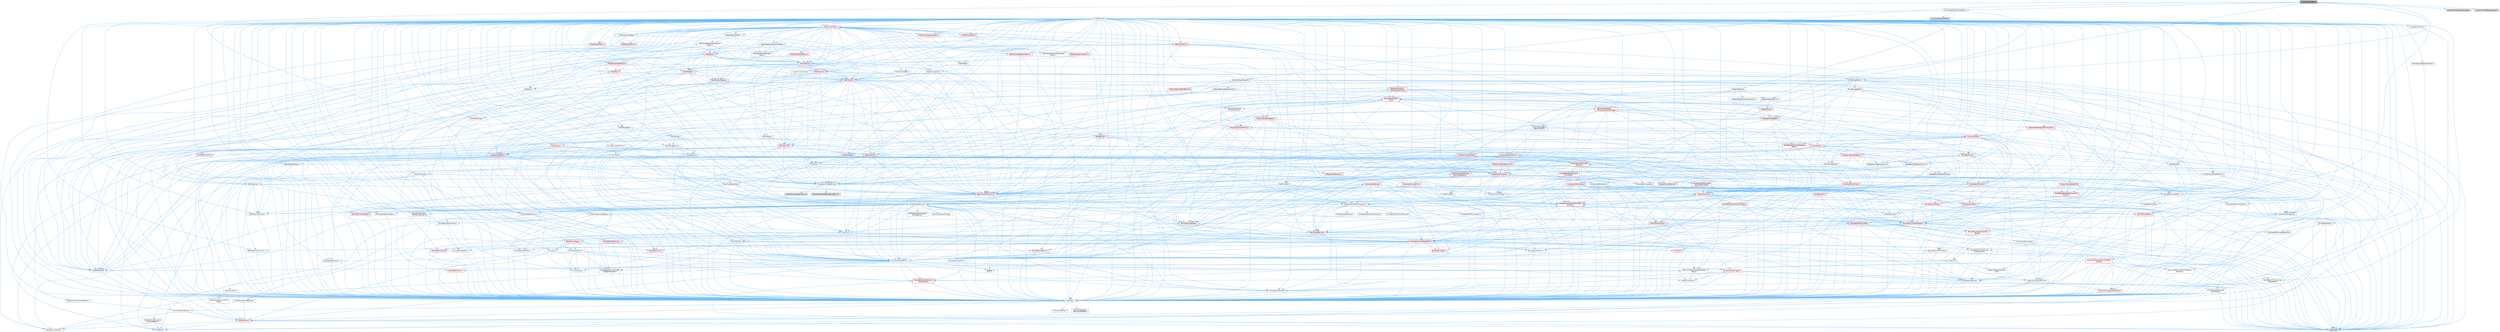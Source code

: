 digraph "CookCommandlet.h"
{
 // INTERACTIVE_SVG=YES
 // LATEX_PDF_SIZE
  bgcolor="transparent";
  edge [fontname=Helvetica,fontsize=10,labelfontname=Helvetica,labelfontsize=10];
  node [fontname=Helvetica,fontsize=10,shape=box,height=0.2,width=0.4];
  Node1 [id="Node000001",label="CookCommandlet.h",height=0.2,width=0.4,color="gray40", fillcolor="grey60", style="filled", fontcolor="black",tooltip=" "];
  Node1 -> Node2 [id="edge1_Node000001_Node000002",color="steelblue1",style="solid",tooltip=" "];
  Node2 [id="Node000002",label="Commandlets/Commandlet.h",height=0.2,width=0.4,color="grey40", fillcolor="white", style="filled",URL="$de/d76/Commandlet_8h.html",tooltip=" "];
  Node2 -> Node3 [id="edge2_Node000002_Node000003",color="steelblue1",style="solid",tooltip=" "];
  Node3 [id="Node000003",label="CoreMinimal.h",height=0.2,width=0.4,color="grey40", fillcolor="white", style="filled",URL="$d7/d67/CoreMinimal_8h.html",tooltip=" "];
  Node3 -> Node4 [id="edge3_Node000003_Node000004",color="steelblue1",style="solid",tooltip=" "];
  Node4 [id="Node000004",label="CoreTypes.h",height=0.2,width=0.4,color="grey40", fillcolor="white", style="filled",URL="$dc/dec/CoreTypes_8h.html",tooltip=" "];
  Node4 -> Node5 [id="edge4_Node000004_Node000005",color="steelblue1",style="solid",tooltip=" "];
  Node5 [id="Node000005",label="HAL/Platform.h",height=0.2,width=0.4,color="red", fillcolor="#FFF0F0", style="filled",URL="$d9/dd0/Platform_8h.html",tooltip=" "];
  Node5 -> Node6 [id="edge5_Node000005_Node000006",color="steelblue1",style="solid",tooltip=" "];
  Node6 [id="Node000006",label="Misc/Build.h",height=0.2,width=0.4,color="grey40", fillcolor="white", style="filled",URL="$d3/dbb/Build_8h.html",tooltip=" "];
  Node5 -> Node8 [id="edge6_Node000005_Node000008",color="steelblue1",style="solid",tooltip=" "];
  Node8 [id="Node000008",label="type_traits",height=0.2,width=0.4,color="grey60", fillcolor="#E0E0E0", style="filled",tooltip=" "];
  Node5 -> Node9 [id="edge7_Node000005_Node000009",color="steelblue1",style="solid",tooltip=" "];
  Node9 [id="Node000009",label="PreprocessorHelpers.h",height=0.2,width=0.4,color="grey40", fillcolor="white", style="filled",URL="$db/ddb/PreprocessorHelpers_8h.html",tooltip=" "];
  Node4 -> Node15 [id="edge8_Node000004_Node000015",color="steelblue1",style="solid",tooltip=" "];
  Node15 [id="Node000015",label="ProfilingDebugging\l/UMemoryDefines.h",height=0.2,width=0.4,color="grey40", fillcolor="white", style="filled",URL="$d2/da2/UMemoryDefines_8h.html",tooltip=" "];
  Node4 -> Node16 [id="edge9_Node000004_Node000016",color="steelblue1",style="solid",tooltip=" "];
  Node16 [id="Node000016",label="Misc/CoreMiscDefines.h",height=0.2,width=0.4,color="grey40", fillcolor="white", style="filled",URL="$da/d38/CoreMiscDefines_8h.html",tooltip=" "];
  Node16 -> Node5 [id="edge10_Node000016_Node000005",color="steelblue1",style="solid",tooltip=" "];
  Node16 -> Node9 [id="edge11_Node000016_Node000009",color="steelblue1",style="solid",tooltip=" "];
  Node4 -> Node17 [id="edge12_Node000004_Node000017",color="steelblue1",style="solid",tooltip=" "];
  Node17 [id="Node000017",label="Misc/CoreDefines.h",height=0.2,width=0.4,color="grey40", fillcolor="white", style="filled",URL="$d3/dd2/CoreDefines_8h.html",tooltip=" "];
  Node3 -> Node18 [id="edge13_Node000003_Node000018",color="steelblue1",style="solid",tooltip=" "];
  Node18 [id="Node000018",label="CoreFwd.h",height=0.2,width=0.4,color="grey40", fillcolor="white", style="filled",URL="$d1/d1e/CoreFwd_8h.html",tooltip=" "];
  Node18 -> Node4 [id="edge14_Node000018_Node000004",color="steelblue1",style="solid",tooltip=" "];
  Node18 -> Node19 [id="edge15_Node000018_Node000019",color="steelblue1",style="solid",tooltip=" "];
  Node19 [id="Node000019",label="Containers/ContainersFwd.h",height=0.2,width=0.4,color="grey40", fillcolor="white", style="filled",URL="$d4/d0a/ContainersFwd_8h.html",tooltip=" "];
  Node19 -> Node5 [id="edge16_Node000019_Node000005",color="steelblue1",style="solid",tooltip=" "];
  Node19 -> Node4 [id="edge17_Node000019_Node000004",color="steelblue1",style="solid",tooltip=" "];
  Node19 -> Node20 [id="edge18_Node000019_Node000020",color="steelblue1",style="solid",tooltip=" "];
  Node20 [id="Node000020",label="Traits/IsContiguousContainer.h",height=0.2,width=0.4,color="red", fillcolor="#FFF0F0", style="filled",URL="$d5/d3c/IsContiguousContainer_8h.html",tooltip=" "];
  Node20 -> Node4 [id="edge19_Node000020_Node000004",color="steelblue1",style="solid",tooltip=" "];
  Node18 -> Node23 [id="edge20_Node000018_Node000023",color="steelblue1",style="solid",tooltip=" "];
  Node23 [id="Node000023",label="Math/MathFwd.h",height=0.2,width=0.4,color="grey40", fillcolor="white", style="filled",URL="$d2/d10/MathFwd_8h.html",tooltip=" "];
  Node23 -> Node5 [id="edge21_Node000023_Node000005",color="steelblue1",style="solid",tooltip=" "];
  Node18 -> Node24 [id="edge22_Node000018_Node000024",color="steelblue1",style="solid",tooltip=" "];
  Node24 [id="Node000024",label="UObject/UObjectHierarchy\lFwd.h",height=0.2,width=0.4,color="grey40", fillcolor="white", style="filled",URL="$d3/d13/UObjectHierarchyFwd_8h.html",tooltip=" "];
  Node3 -> Node24 [id="edge23_Node000003_Node000024",color="steelblue1",style="solid",tooltip=" "];
  Node3 -> Node19 [id="edge24_Node000003_Node000019",color="steelblue1",style="solid",tooltip=" "];
  Node3 -> Node25 [id="edge25_Node000003_Node000025",color="steelblue1",style="solid",tooltip=" "];
  Node25 [id="Node000025",label="Misc/VarArgs.h",height=0.2,width=0.4,color="grey40", fillcolor="white", style="filled",URL="$d5/d6f/VarArgs_8h.html",tooltip=" "];
  Node25 -> Node4 [id="edge26_Node000025_Node000004",color="steelblue1",style="solid",tooltip=" "];
  Node3 -> Node26 [id="edge27_Node000003_Node000026",color="steelblue1",style="solid",tooltip=" "];
  Node26 [id="Node000026",label="Logging/LogVerbosity.h",height=0.2,width=0.4,color="grey40", fillcolor="white", style="filled",URL="$d2/d8f/LogVerbosity_8h.html",tooltip=" "];
  Node26 -> Node4 [id="edge28_Node000026_Node000004",color="steelblue1",style="solid",tooltip=" "];
  Node3 -> Node27 [id="edge29_Node000003_Node000027",color="steelblue1",style="solid",tooltip=" "];
  Node27 [id="Node000027",label="Misc/OutputDevice.h",height=0.2,width=0.4,color="grey40", fillcolor="white", style="filled",URL="$d7/d32/OutputDevice_8h.html",tooltip=" "];
  Node27 -> Node18 [id="edge30_Node000027_Node000018",color="steelblue1",style="solid",tooltip=" "];
  Node27 -> Node4 [id="edge31_Node000027_Node000004",color="steelblue1",style="solid",tooltip=" "];
  Node27 -> Node26 [id="edge32_Node000027_Node000026",color="steelblue1",style="solid",tooltip=" "];
  Node27 -> Node25 [id="edge33_Node000027_Node000025",color="steelblue1",style="solid",tooltip=" "];
  Node27 -> Node28 [id="edge34_Node000027_Node000028",color="steelblue1",style="solid",tooltip=" "];
  Node28 [id="Node000028",label="Templates/IsArrayOrRefOf\lTypeByPredicate.h",height=0.2,width=0.4,color="grey40", fillcolor="white", style="filled",URL="$d6/da1/IsArrayOrRefOfTypeByPredicate_8h.html",tooltip=" "];
  Node28 -> Node4 [id="edge35_Node000028_Node000004",color="steelblue1",style="solid",tooltip=" "];
  Node27 -> Node29 [id="edge36_Node000027_Node000029",color="steelblue1",style="solid",tooltip=" "];
  Node29 [id="Node000029",label="Templates/IsValidVariadic\lFunctionArg.h",height=0.2,width=0.4,color="red", fillcolor="#FFF0F0", style="filled",URL="$d0/dc8/IsValidVariadicFunctionArg_8h.html",tooltip=" "];
  Node29 -> Node4 [id="edge37_Node000029_Node000004",color="steelblue1",style="solid",tooltip=" "];
  Node29 -> Node8 [id="edge38_Node000029_Node000008",color="steelblue1",style="solid",tooltip=" "];
  Node27 -> Node31 [id="edge39_Node000027_Node000031",color="steelblue1",style="solid",tooltip=" "];
  Node31 [id="Node000031",label="Traits/IsCharEncodingCompatible\lWith.h",height=0.2,width=0.4,color="grey40", fillcolor="white", style="filled",URL="$df/dd1/IsCharEncodingCompatibleWith_8h.html",tooltip=" "];
  Node31 -> Node8 [id="edge40_Node000031_Node000008",color="steelblue1",style="solid",tooltip=" "];
  Node31 -> Node32 [id="edge41_Node000031_Node000032",color="steelblue1",style="solid",tooltip=" "];
  Node32 [id="Node000032",label="Traits/IsCharType.h",height=0.2,width=0.4,color="grey40", fillcolor="white", style="filled",URL="$db/d51/IsCharType_8h.html",tooltip=" "];
  Node32 -> Node4 [id="edge42_Node000032_Node000004",color="steelblue1",style="solid",tooltip=" "];
  Node3 -> Node33 [id="edge43_Node000003_Node000033",color="steelblue1",style="solid",tooltip=" "];
  Node33 [id="Node000033",label="HAL/PlatformCrt.h",height=0.2,width=0.4,color="red", fillcolor="#FFF0F0", style="filled",URL="$d8/d75/PlatformCrt_8h.html",tooltip=" "];
  Node3 -> Node43 [id="edge44_Node000003_Node000043",color="steelblue1",style="solid",tooltip=" "];
  Node43 [id="Node000043",label="HAL/PlatformMisc.h",height=0.2,width=0.4,color="red", fillcolor="#FFF0F0", style="filled",URL="$d0/df5/PlatformMisc_8h.html",tooltip=" "];
  Node43 -> Node4 [id="edge45_Node000043_Node000004",color="steelblue1",style="solid",tooltip=" "];
  Node3 -> Node62 [id="edge46_Node000003_Node000062",color="steelblue1",style="solid",tooltip=" "];
  Node62 [id="Node000062",label="Misc/AssertionMacros.h",height=0.2,width=0.4,color="grey40", fillcolor="white", style="filled",URL="$d0/dfa/AssertionMacros_8h.html",tooltip=" "];
  Node62 -> Node4 [id="edge47_Node000062_Node000004",color="steelblue1",style="solid",tooltip=" "];
  Node62 -> Node5 [id="edge48_Node000062_Node000005",color="steelblue1",style="solid",tooltip=" "];
  Node62 -> Node43 [id="edge49_Node000062_Node000043",color="steelblue1",style="solid",tooltip=" "];
  Node62 -> Node9 [id="edge50_Node000062_Node000009",color="steelblue1",style="solid",tooltip=" "];
  Node62 -> Node63 [id="edge51_Node000062_Node000063",color="steelblue1",style="solid",tooltip=" "];
  Node63 [id="Node000063",label="Templates/EnableIf.h",height=0.2,width=0.4,color="grey40", fillcolor="white", style="filled",URL="$d7/d60/EnableIf_8h.html",tooltip=" "];
  Node63 -> Node4 [id="edge52_Node000063_Node000004",color="steelblue1",style="solid",tooltip=" "];
  Node62 -> Node28 [id="edge53_Node000062_Node000028",color="steelblue1",style="solid",tooltip=" "];
  Node62 -> Node29 [id="edge54_Node000062_Node000029",color="steelblue1",style="solid",tooltip=" "];
  Node62 -> Node31 [id="edge55_Node000062_Node000031",color="steelblue1",style="solid",tooltip=" "];
  Node62 -> Node25 [id="edge56_Node000062_Node000025",color="steelblue1",style="solid",tooltip=" "];
  Node62 -> Node64 [id="edge57_Node000062_Node000064",color="steelblue1",style="solid",tooltip=" "];
  Node64 [id="Node000064",label="String/FormatStringSan.h",height=0.2,width=0.4,color="red", fillcolor="#FFF0F0", style="filled",URL="$d3/d8b/FormatStringSan_8h.html",tooltip=" "];
  Node64 -> Node8 [id="edge58_Node000064_Node000008",color="steelblue1",style="solid",tooltip=" "];
  Node64 -> Node4 [id="edge59_Node000064_Node000004",color="steelblue1",style="solid",tooltip=" "];
  Node64 -> Node65 [id="edge60_Node000064_Node000065",color="steelblue1",style="solid",tooltip=" "];
  Node65 [id="Node000065",label="Templates/Requires.h",height=0.2,width=0.4,color="grey40", fillcolor="white", style="filled",URL="$dc/d96/Requires_8h.html",tooltip=" "];
  Node65 -> Node63 [id="edge61_Node000065_Node000063",color="steelblue1",style="solid",tooltip=" "];
  Node65 -> Node8 [id="edge62_Node000065_Node000008",color="steelblue1",style="solid",tooltip=" "];
  Node64 -> Node29 [id="edge63_Node000064_Node000029",color="steelblue1",style="solid",tooltip=" "];
  Node64 -> Node32 [id="edge64_Node000064_Node000032",color="steelblue1",style="solid",tooltip=" "];
  Node64 -> Node19 [id="edge65_Node000064_Node000019",color="steelblue1",style="solid",tooltip=" "];
  Node62 -> Node70 [id="edge66_Node000062_Node000070",color="steelblue1",style="solid",tooltip=" "];
  Node70 [id="Node000070",label="atomic",height=0.2,width=0.4,color="grey60", fillcolor="#E0E0E0", style="filled",tooltip=" "];
  Node3 -> Node71 [id="edge67_Node000003_Node000071",color="steelblue1",style="solid",tooltip=" "];
  Node71 [id="Node000071",label="Templates/IsPointer.h",height=0.2,width=0.4,color="grey40", fillcolor="white", style="filled",URL="$d7/d05/IsPointer_8h.html",tooltip=" "];
  Node71 -> Node4 [id="edge68_Node000071_Node000004",color="steelblue1",style="solid",tooltip=" "];
  Node3 -> Node72 [id="edge69_Node000003_Node000072",color="steelblue1",style="solid",tooltip=" "];
  Node72 [id="Node000072",label="HAL/PlatformMemory.h",height=0.2,width=0.4,color="red", fillcolor="#FFF0F0", style="filled",URL="$de/d68/PlatformMemory_8h.html",tooltip=" "];
  Node72 -> Node4 [id="edge70_Node000072_Node000004",color="steelblue1",style="solid",tooltip=" "];
  Node3 -> Node55 [id="edge71_Node000003_Node000055",color="steelblue1",style="solid",tooltip=" "];
  Node55 [id="Node000055",label="HAL/PlatformAtomics.h",height=0.2,width=0.4,color="red", fillcolor="#FFF0F0", style="filled",URL="$d3/d36/PlatformAtomics_8h.html",tooltip=" "];
  Node55 -> Node4 [id="edge72_Node000055_Node000004",color="steelblue1",style="solid",tooltip=" "];
  Node3 -> Node77 [id="edge73_Node000003_Node000077",color="steelblue1",style="solid",tooltip=" "];
  Node77 [id="Node000077",label="Misc/Exec.h",height=0.2,width=0.4,color="grey40", fillcolor="white", style="filled",URL="$de/ddb/Exec_8h.html",tooltip=" "];
  Node77 -> Node4 [id="edge74_Node000077_Node000004",color="steelblue1",style="solid",tooltip=" "];
  Node77 -> Node62 [id="edge75_Node000077_Node000062",color="steelblue1",style="solid",tooltip=" "];
  Node3 -> Node78 [id="edge76_Node000003_Node000078",color="steelblue1",style="solid",tooltip=" "];
  Node78 [id="Node000078",label="HAL/MemoryBase.h",height=0.2,width=0.4,color="red", fillcolor="#FFF0F0", style="filled",URL="$d6/d9f/MemoryBase_8h.html",tooltip=" "];
  Node78 -> Node4 [id="edge77_Node000078_Node000004",color="steelblue1",style="solid",tooltip=" "];
  Node78 -> Node55 [id="edge78_Node000078_Node000055",color="steelblue1",style="solid",tooltip=" "];
  Node78 -> Node33 [id="edge79_Node000078_Node000033",color="steelblue1",style="solid",tooltip=" "];
  Node78 -> Node77 [id="edge80_Node000078_Node000077",color="steelblue1",style="solid",tooltip=" "];
  Node78 -> Node27 [id="edge81_Node000078_Node000027",color="steelblue1",style="solid",tooltip=" "];
  Node3 -> Node88 [id="edge82_Node000003_Node000088",color="steelblue1",style="solid",tooltip=" "];
  Node88 [id="Node000088",label="HAL/UnrealMemory.h",height=0.2,width=0.4,color="red", fillcolor="#FFF0F0", style="filled",URL="$d9/d96/UnrealMemory_8h.html",tooltip=" "];
  Node88 -> Node4 [id="edge83_Node000088_Node000004",color="steelblue1",style="solid",tooltip=" "];
  Node88 -> Node78 [id="edge84_Node000088_Node000078",color="steelblue1",style="solid",tooltip=" "];
  Node88 -> Node72 [id="edge85_Node000088_Node000072",color="steelblue1",style="solid",tooltip=" "];
  Node88 -> Node71 [id="edge86_Node000088_Node000071",color="steelblue1",style="solid",tooltip=" "];
  Node3 -> Node90 [id="edge87_Node000003_Node000090",color="steelblue1",style="solid",tooltip=" "];
  Node90 [id="Node000090",label="Templates/IsArithmetic.h",height=0.2,width=0.4,color="grey40", fillcolor="white", style="filled",URL="$d2/d5d/IsArithmetic_8h.html",tooltip=" "];
  Node90 -> Node4 [id="edge88_Node000090_Node000004",color="steelblue1",style="solid",tooltip=" "];
  Node3 -> Node84 [id="edge89_Node000003_Node000084",color="steelblue1",style="solid",tooltip=" "];
  Node84 [id="Node000084",label="Templates/AndOrNot.h",height=0.2,width=0.4,color="grey40", fillcolor="white", style="filled",URL="$db/d0a/AndOrNot_8h.html",tooltip=" "];
  Node84 -> Node4 [id="edge90_Node000084_Node000004",color="steelblue1",style="solid",tooltip=" "];
  Node3 -> Node91 [id="edge91_Node000003_Node000091",color="steelblue1",style="solid",tooltip=" "];
  Node91 [id="Node000091",label="Templates/IsPODType.h",height=0.2,width=0.4,color="grey40", fillcolor="white", style="filled",URL="$d7/db1/IsPODType_8h.html",tooltip=" "];
  Node91 -> Node4 [id="edge92_Node000091_Node000004",color="steelblue1",style="solid",tooltip=" "];
  Node3 -> Node92 [id="edge93_Node000003_Node000092",color="steelblue1",style="solid",tooltip=" "];
  Node92 [id="Node000092",label="Templates/IsUECoreType.h",height=0.2,width=0.4,color="grey40", fillcolor="white", style="filled",URL="$d1/db8/IsUECoreType_8h.html",tooltip=" "];
  Node92 -> Node4 [id="edge94_Node000092_Node000004",color="steelblue1",style="solid",tooltip=" "];
  Node92 -> Node8 [id="edge95_Node000092_Node000008",color="steelblue1",style="solid",tooltip=" "];
  Node3 -> Node85 [id="edge96_Node000003_Node000085",color="steelblue1",style="solid",tooltip=" "];
  Node85 [id="Node000085",label="Templates/IsTriviallyCopy\lConstructible.h",height=0.2,width=0.4,color="grey40", fillcolor="white", style="filled",URL="$d3/d78/IsTriviallyCopyConstructible_8h.html",tooltip=" "];
  Node85 -> Node4 [id="edge97_Node000085_Node000004",color="steelblue1",style="solid",tooltip=" "];
  Node85 -> Node8 [id="edge98_Node000085_Node000008",color="steelblue1",style="solid",tooltip=" "];
  Node3 -> Node93 [id="edge99_Node000003_Node000093",color="steelblue1",style="solid",tooltip=" "];
  Node93 [id="Node000093",label="Templates/UnrealTypeTraits.h",height=0.2,width=0.4,color="red", fillcolor="#FFF0F0", style="filled",URL="$d2/d2d/UnrealTypeTraits_8h.html",tooltip=" "];
  Node93 -> Node4 [id="edge100_Node000093_Node000004",color="steelblue1",style="solid",tooltip=" "];
  Node93 -> Node71 [id="edge101_Node000093_Node000071",color="steelblue1",style="solid",tooltip=" "];
  Node93 -> Node62 [id="edge102_Node000093_Node000062",color="steelblue1",style="solid",tooltip=" "];
  Node93 -> Node84 [id="edge103_Node000093_Node000084",color="steelblue1",style="solid",tooltip=" "];
  Node93 -> Node63 [id="edge104_Node000093_Node000063",color="steelblue1",style="solid",tooltip=" "];
  Node93 -> Node90 [id="edge105_Node000093_Node000090",color="steelblue1",style="solid",tooltip=" "];
  Node93 -> Node94 [id="edge106_Node000093_Node000094",color="steelblue1",style="solid",tooltip=" "];
  Node94 [id="Node000094",label="Templates/Models.h",height=0.2,width=0.4,color="red", fillcolor="#FFF0F0", style="filled",URL="$d3/d0c/Models_8h.html",tooltip=" "];
  Node93 -> Node91 [id="edge107_Node000093_Node000091",color="steelblue1",style="solid",tooltip=" "];
  Node93 -> Node92 [id="edge108_Node000093_Node000092",color="steelblue1",style="solid",tooltip=" "];
  Node93 -> Node85 [id="edge109_Node000093_Node000085",color="steelblue1",style="solid",tooltip=" "];
  Node3 -> Node63 [id="edge110_Node000003_Node000063",color="steelblue1",style="solid",tooltip=" "];
  Node3 -> Node95 [id="edge111_Node000003_Node000095",color="steelblue1",style="solid",tooltip=" "];
  Node95 [id="Node000095",label="Templates/RemoveReference.h",height=0.2,width=0.4,color="grey40", fillcolor="white", style="filled",URL="$da/dbe/RemoveReference_8h.html",tooltip=" "];
  Node95 -> Node4 [id="edge112_Node000095_Node000004",color="steelblue1",style="solid",tooltip=" "];
  Node3 -> Node96 [id="edge113_Node000003_Node000096",color="steelblue1",style="solid",tooltip=" "];
  Node96 [id="Node000096",label="Templates/IntegralConstant.h",height=0.2,width=0.4,color="grey40", fillcolor="white", style="filled",URL="$db/d1b/IntegralConstant_8h.html",tooltip=" "];
  Node96 -> Node4 [id="edge114_Node000096_Node000004",color="steelblue1",style="solid",tooltip=" "];
  Node3 -> Node97 [id="edge115_Node000003_Node000097",color="steelblue1",style="solid",tooltip=" "];
  Node97 [id="Node000097",label="Templates/IsClass.h",height=0.2,width=0.4,color="grey40", fillcolor="white", style="filled",URL="$db/dcb/IsClass_8h.html",tooltip=" "];
  Node97 -> Node4 [id="edge116_Node000097_Node000004",color="steelblue1",style="solid",tooltip=" "];
  Node3 -> Node98 [id="edge117_Node000003_Node000098",color="steelblue1",style="solid",tooltip=" "];
  Node98 [id="Node000098",label="Templates/TypeCompatible\lBytes.h",height=0.2,width=0.4,color="red", fillcolor="#FFF0F0", style="filled",URL="$df/d0a/TypeCompatibleBytes_8h.html",tooltip=" "];
  Node98 -> Node4 [id="edge118_Node000098_Node000004",color="steelblue1",style="solid",tooltip=" "];
  Node98 -> Node8 [id="edge119_Node000098_Node000008",color="steelblue1",style="solid",tooltip=" "];
  Node3 -> Node20 [id="edge120_Node000003_Node000020",color="steelblue1",style="solid",tooltip=" "];
  Node3 -> Node99 [id="edge121_Node000003_Node000099",color="steelblue1",style="solid",tooltip=" "];
  Node99 [id="Node000099",label="Templates/UnrealTemplate.h",height=0.2,width=0.4,color="red", fillcolor="#FFF0F0", style="filled",URL="$d4/d24/UnrealTemplate_8h.html",tooltip=" "];
  Node99 -> Node4 [id="edge122_Node000099_Node000004",color="steelblue1",style="solid",tooltip=" "];
  Node99 -> Node71 [id="edge123_Node000099_Node000071",color="steelblue1",style="solid",tooltip=" "];
  Node99 -> Node88 [id="edge124_Node000099_Node000088",color="steelblue1",style="solid",tooltip=" "];
  Node99 -> Node93 [id="edge125_Node000099_Node000093",color="steelblue1",style="solid",tooltip=" "];
  Node99 -> Node95 [id="edge126_Node000099_Node000095",color="steelblue1",style="solid",tooltip=" "];
  Node99 -> Node65 [id="edge127_Node000099_Node000065",color="steelblue1",style="solid",tooltip=" "];
  Node99 -> Node98 [id="edge128_Node000099_Node000098",color="steelblue1",style="solid",tooltip=" "];
  Node99 -> Node20 [id="edge129_Node000099_Node000020",color="steelblue1",style="solid",tooltip=" "];
  Node99 -> Node8 [id="edge130_Node000099_Node000008",color="steelblue1",style="solid",tooltip=" "];
  Node3 -> Node48 [id="edge131_Node000003_Node000048",color="steelblue1",style="solid",tooltip=" "];
  Node48 [id="Node000048",label="Math/NumericLimits.h",height=0.2,width=0.4,color="grey40", fillcolor="white", style="filled",URL="$df/d1b/NumericLimits_8h.html",tooltip=" "];
  Node48 -> Node4 [id="edge132_Node000048_Node000004",color="steelblue1",style="solid",tooltip=" "];
  Node3 -> Node103 [id="edge133_Node000003_Node000103",color="steelblue1",style="solid",tooltip=" "];
  Node103 [id="Node000103",label="HAL/PlatformMath.h",height=0.2,width=0.4,color="red", fillcolor="#FFF0F0", style="filled",URL="$dc/d53/PlatformMath_8h.html",tooltip=" "];
  Node103 -> Node4 [id="edge134_Node000103_Node000004",color="steelblue1",style="solid",tooltip=" "];
  Node3 -> Node86 [id="edge135_Node000003_Node000086",color="steelblue1",style="solid",tooltip=" "];
  Node86 [id="Node000086",label="Templates/IsTriviallyCopy\lAssignable.h",height=0.2,width=0.4,color="grey40", fillcolor="white", style="filled",URL="$d2/df2/IsTriviallyCopyAssignable_8h.html",tooltip=" "];
  Node86 -> Node4 [id="edge136_Node000086_Node000004",color="steelblue1",style="solid",tooltip=" "];
  Node86 -> Node8 [id="edge137_Node000086_Node000008",color="steelblue1",style="solid",tooltip=" "];
  Node3 -> Node111 [id="edge138_Node000003_Node000111",color="steelblue1",style="solid",tooltip=" "];
  Node111 [id="Node000111",label="Templates/MemoryOps.h",height=0.2,width=0.4,color="red", fillcolor="#FFF0F0", style="filled",URL="$db/dea/MemoryOps_8h.html",tooltip=" "];
  Node111 -> Node4 [id="edge139_Node000111_Node000004",color="steelblue1",style="solid",tooltip=" "];
  Node111 -> Node88 [id="edge140_Node000111_Node000088",color="steelblue1",style="solid",tooltip=" "];
  Node111 -> Node86 [id="edge141_Node000111_Node000086",color="steelblue1",style="solid",tooltip=" "];
  Node111 -> Node85 [id="edge142_Node000111_Node000085",color="steelblue1",style="solid",tooltip=" "];
  Node111 -> Node65 [id="edge143_Node000111_Node000065",color="steelblue1",style="solid",tooltip=" "];
  Node111 -> Node93 [id="edge144_Node000111_Node000093",color="steelblue1",style="solid",tooltip=" "];
  Node111 -> Node8 [id="edge145_Node000111_Node000008",color="steelblue1",style="solid",tooltip=" "];
  Node3 -> Node112 [id="edge146_Node000003_Node000112",color="steelblue1",style="solid",tooltip=" "];
  Node112 [id="Node000112",label="Containers/ContainerAllocation\lPolicies.h",height=0.2,width=0.4,color="red", fillcolor="#FFF0F0", style="filled",URL="$d7/dff/ContainerAllocationPolicies_8h.html",tooltip=" "];
  Node112 -> Node4 [id="edge147_Node000112_Node000004",color="steelblue1",style="solid",tooltip=" "];
  Node112 -> Node112 [id="edge148_Node000112_Node000112",color="steelblue1",style="solid",tooltip=" "];
  Node112 -> Node103 [id="edge149_Node000112_Node000103",color="steelblue1",style="solid",tooltip=" "];
  Node112 -> Node88 [id="edge150_Node000112_Node000088",color="steelblue1",style="solid",tooltip=" "];
  Node112 -> Node48 [id="edge151_Node000112_Node000048",color="steelblue1",style="solid",tooltip=" "];
  Node112 -> Node62 [id="edge152_Node000112_Node000062",color="steelblue1",style="solid",tooltip=" "];
  Node112 -> Node114 [id="edge153_Node000112_Node000114",color="steelblue1",style="solid",tooltip=" "];
  Node114 [id="Node000114",label="Templates/IsPolymorphic.h",height=0.2,width=0.4,color="grey40", fillcolor="white", style="filled",URL="$dc/d20/IsPolymorphic_8h.html",tooltip=" "];
  Node112 -> Node111 [id="edge154_Node000112_Node000111",color="steelblue1",style="solid",tooltip=" "];
  Node112 -> Node98 [id="edge155_Node000112_Node000098",color="steelblue1",style="solid",tooltip=" "];
  Node112 -> Node8 [id="edge156_Node000112_Node000008",color="steelblue1",style="solid",tooltip=" "];
  Node3 -> Node115 [id="edge157_Node000003_Node000115",color="steelblue1",style="solid",tooltip=" "];
  Node115 [id="Node000115",label="Templates/IsEnumClass.h",height=0.2,width=0.4,color="grey40", fillcolor="white", style="filled",URL="$d7/d15/IsEnumClass_8h.html",tooltip=" "];
  Node115 -> Node4 [id="edge158_Node000115_Node000004",color="steelblue1",style="solid",tooltip=" "];
  Node115 -> Node84 [id="edge159_Node000115_Node000084",color="steelblue1",style="solid",tooltip=" "];
  Node3 -> Node116 [id="edge160_Node000003_Node000116",color="steelblue1",style="solid",tooltip=" "];
  Node116 [id="Node000116",label="HAL/PlatformProperties.h",height=0.2,width=0.4,color="red", fillcolor="#FFF0F0", style="filled",URL="$d9/db0/PlatformProperties_8h.html",tooltip=" "];
  Node116 -> Node4 [id="edge161_Node000116_Node000004",color="steelblue1",style="solid",tooltip=" "];
  Node3 -> Node119 [id="edge162_Node000003_Node000119",color="steelblue1",style="solid",tooltip=" "];
  Node119 [id="Node000119",label="Misc/EngineVersionBase.h",height=0.2,width=0.4,color="grey40", fillcolor="white", style="filled",URL="$d5/d2b/EngineVersionBase_8h.html",tooltip=" "];
  Node119 -> Node4 [id="edge163_Node000119_Node000004",color="steelblue1",style="solid",tooltip=" "];
  Node3 -> Node120 [id="edge164_Node000003_Node000120",color="steelblue1",style="solid",tooltip=" "];
  Node120 [id="Node000120",label="Internationalization\l/TextNamespaceFwd.h",height=0.2,width=0.4,color="grey40", fillcolor="white", style="filled",URL="$d8/d97/TextNamespaceFwd_8h.html",tooltip=" "];
  Node120 -> Node4 [id="edge165_Node000120_Node000004",color="steelblue1",style="solid",tooltip=" "];
  Node3 -> Node121 [id="edge166_Node000003_Node000121",color="steelblue1",style="solid",tooltip=" "];
  Node121 [id="Node000121",label="Serialization/Archive.h",height=0.2,width=0.4,color="grey40", fillcolor="white", style="filled",URL="$d7/d3b/Archive_8h.html",tooltip=" "];
  Node121 -> Node18 [id="edge167_Node000121_Node000018",color="steelblue1",style="solid",tooltip=" "];
  Node121 -> Node4 [id="edge168_Node000121_Node000004",color="steelblue1",style="solid",tooltip=" "];
  Node121 -> Node116 [id="edge169_Node000121_Node000116",color="steelblue1",style="solid",tooltip=" "];
  Node121 -> Node120 [id="edge170_Node000121_Node000120",color="steelblue1",style="solid",tooltip=" "];
  Node121 -> Node23 [id="edge171_Node000121_Node000023",color="steelblue1",style="solid",tooltip=" "];
  Node121 -> Node62 [id="edge172_Node000121_Node000062",color="steelblue1",style="solid",tooltip=" "];
  Node121 -> Node6 [id="edge173_Node000121_Node000006",color="steelblue1",style="solid",tooltip=" "];
  Node121 -> Node49 [id="edge174_Node000121_Node000049",color="steelblue1",style="solid",tooltip=" "];
  Node49 [id="Node000049",label="Misc/CompressionFlags.h",height=0.2,width=0.4,color="grey40", fillcolor="white", style="filled",URL="$d9/d76/CompressionFlags_8h.html",tooltip=" "];
  Node121 -> Node119 [id="edge175_Node000121_Node000119",color="steelblue1",style="solid",tooltip=" "];
  Node121 -> Node25 [id="edge176_Node000121_Node000025",color="steelblue1",style="solid",tooltip=" "];
  Node121 -> Node122 [id="edge177_Node000121_Node000122",color="steelblue1",style="solid",tooltip=" "];
  Node122 [id="Node000122",label="Serialization/ArchiveCook\lData.h",height=0.2,width=0.4,color="grey40", fillcolor="white", style="filled",URL="$dc/db6/ArchiveCookData_8h.html",tooltip=" "];
  Node122 -> Node5 [id="edge178_Node000122_Node000005",color="steelblue1",style="solid",tooltip=" "];
  Node121 -> Node123 [id="edge179_Node000121_Node000123",color="steelblue1",style="solid",tooltip=" "];
  Node123 [id="Node000123",label="Serialization/ArchiveSave\lPackageData.h",height=0.2,width=0.4,color="grey40", fillcolor="white", style="filled",URL="$d1/d37/ArchiveSavePackageData_8h.html",tooltip=" "];
  Node121 -> Node63 [id="edge180_Node000121_Node000063",color="steelblue1",style="solid",tooltip=" "];
  Node121 -> Node28 [id="edge181_Node000121_Node000028",color="steelblue1",style="solid",tooltip=" "];
  Node121 -> Node115 [id="edge182_Node000121_Node000115",color="steelblue1",style="solid",tooltip=" "];
  Node121 -> Node108 [id="edge183_Node000121_Node000108",color="steelblue1",style="solid",tooltip=" "];
  Node108 [id="Node000108",label="Templates/IsSigned.h",height=0.2,width=0.4,color="grey40", fillcolor="white", style="filled",URL="$d8/dd8/IsSigned_8h.html",tooltip=" "];
  Node108 -> Node4 [id="edge184_Node000108_Node000004",color="steelblue1",style="solid",tooltip=" "];
  Node121 -> Node29 [id="edge185_Node000121_Node000029",color="steelblue1",style="solid",tooltip=" "];
  Node121 -> Node99 [id="edge186_Node000121_Node000099",color="steelblue1",style="solid",tooltip=" "];
  Node121 -> Node31 [id="edge187_Node000121_Node000031",color="steelblue1",style="solid",tooltip=" "];
  Node121 -> Node124 [id="edge188_Node000121_Node000124",color="steelblue1",style="solid",tooltip=" "];
  Node124 [id="Node000124",label="UObject/ObjectVersion.h",height=0.2,width=0.4,color="grey40", fillcolor="white", style="filled",URL="$da/d63/ObjectVersion_8h.html",tooltip=" "];
  Node124 -> Node4 [id="edge189_Node000124_Node000004",color="steelblue1",style="solid",tooltip=" "];
  Node3 -> Node125 [id="edge190_Node000003_Node000125",color="steelblue1",style="solid",tooltip=" "];
  Node125 [id="Node000125",label="Templates/Less.h",height=0.2,width=0.4,color="grey40", fillcolor="white", style="filled",URL="$de/dc8/Less_8h.html",tooltip=" "];
  Node125 -> Node4 [id="edge191_Node000125_Node000004",color="steelblue1",style="solid",tooltip=" "];
  Node125 -> Node99 [id="edge192_Node000125_Node000099",color="steelblue1",style="solid",tooltip=" "];
  Node3 -> Node126 [id="edge193_Node000003_Node000126",color="steelblue1",style="solid",tooltip=" "];
  Node126 [id="Node000126",label="Templates/Sorting.h",height=0.2,width=0.4,color="red", fillcolor="#FFF0F0", style="filled",URL="$d3/d9e/Sorting_8h.html",tooltip=" "];
  Node126 -> Node4 [id="edge194_Node000126_Node000004",color="steelblue1",style="solid",tooltip=" "];
  Node126 -> Node103 [id="edge195_Node000126_Node000103",color="steelblue1",style="solid",tooltip=" "];
  Node126 -> Node125 [id="edge196_Node000126_Node000125",color="steelblue1",style="solid",tooltip=" "];
  Node3 -> Node137 [id="edge197_Node000003_Node000137",color="steelblue1",style="solid",tooltip=" "];
  Node137 [id="Node000137",label="Misc/Char.h",height=0.2,width=0.4,color="red", fillcolor="#FFF0F0", style="filled",URL="$d0/d58/Char_8h.html",tooltip=" "];
  Node137 -> Node4 [id="edge198_Node000137_Node000004",color="steelblue1",style="solid",tooltip=" "];
  Node137 -> Node8 [id="edge199_Node000137_Node000008",color="steelblue1",style="solid",tooltip=" "];
  Node3 -> Node140 [id="edge200_Node000003_Node000140",color="steelblue1",style="solid",tooltip=" "];
  Node140 [id="Node000140",label="GenericPlatform/GenericPlatform\lStricmp.h",height=0.2,width=0.4,color="grey40", fillcolor="white", style="filled",URL="$d2/d86/GenericPlatformStricmp_8h.html",tooltip=" "];
  Node140 -> Node4 [id="edge201_Node000140_Node000004",color="steelblue1",style="solid",tooltip=" "];
  Node3 -> Node141 [id="edge202_Node000003_Node000141",color="steelblue1",style="solid",tooltip=" "];
  Node141 [id="Node000141",label="GenericPlatform/GenericPlatform\lString.h",height=0.2,width=0.4,color="red", fillcolor="#FFF0F0", style="filled",URL="$dd/d20/GenericPlatformString_8h.html",tooltip=" "];
  Node141 -> Node4 [id="edge203_Node000141_Node000004",color="steelblue1",style="solid",tooltip=" "];
  Node141 -> Node140 [id="edge204_Node000141_Node000140",color="steelblue1",style="solid",tooltip=" "];
  Node141 -> Node63 [id="edge205_Node000141_Node000063",color="steelblue1",style="solid",tooltip=" "];
  Node141 -> Node31 [id="edge206_Node000141_Node000031",color="steelblue1",style="solid",tooltip=" "];
  Node141 -> Node32 [id="edge207_Node000141_Node000032",color="steelblue1",style="solid",tooltip=" "];
  Node141 -> Node8 [id="edge208_Node000141_Node000008",color="steelblue1",style="solid",tooltip=" "];
  Node3 -> Node74 [id="edge209_Node000003_Node000074",color="steelblue1",style="solid",tooltip=" "];
  Node74 [id="Node000074",label="HAL/PlatformString.h",height=0.2,width=0.4,color="red", fillcolor="#FFF0F0", style="filled",URL="$db/db5/PlatformString_8h.html",tooltip=" "];
  Node74 -> Node4 [id="edge210_Node000074_Node000004",color="steelblue1",style="solid",tooltip=" "];
  Node3 -> Node144 [id="edge211_Node000003_Node000144",color="steelblue1",style="solid",tooltip=" "];
  Node144 [id="Node000144",label="Misc/CString.h",height=0.2,width=0.4,color="grey40", fillcolor="white", style="filled",URL="$d2/d49/CString_8h.html",tooltip=" "];
  Node144 -> Node4 [id="edge212_Node000144_Node000004",color="steelblue1",style="solid",tooltip=" "];
  Node144 -> Node33 [id="edge213_Node000144_Node000033",color="steelblue1",style="solid",tooltip=" "];
  Node144 -> Node74 [id="edge214_Node000144_Node000074",color="steelblue1",style="solid",tooltip=" "];
  Node144 -> Node62 [id="edge215_Node000144_Node000062",color="steelblue1",style="solid",tooltip=" "];
  Node144 -> Node137 [id="edge216_Node000144_Node000137",color="steelblue1",style="solid",tooltip=" "];
  Node144 -> Node25 [id="edge217_Node000144_Node000025",color="steelblue1",style="solid",tooltip=" "];
  Node144 -> Node28 [id="edge218_Node000144_Node000028",color="steelblue1",style="solid",tooltip=" "];
  Node144 -> Node29 [id="edge219_Node000144_Node000029",color="steelblue1",style="solid",tooltip=" "];
  Node144 -> Node31 [id="edge220_Node000144_Node000031",color="steelblue1",style="solid",tooltip=" "];
  Node3 -> Node145 [id="edge221_Node000003_Node000145",color="steelblue1",style="solid",tooltip=" "];
  Node145 [id="Node000145",label="Misc/Crc.h",height=0.2,width=0.4,color="grey40", fillcolor="white", style="filled",URL="$d4/dd2/Crc_8h.html",tooltip=" "];
  Node145 -> Node4 [id="edge222_Node000145_Node000004",color="steelblue1",style="solid",tooltip=" "];
  Node145 -> Node74 [id="edge223_Node000145_Node000074",color="steelblue1",style="solid",tooltip=" "];
  Node145 -> Node62 [id="edge224_Node000145_Node000062",color="steelblue1",style="solid",tooltip=" "];
  Node145 -> Node144 [id="edge225_Node000145_Node000144",color="steelblue1",style="solid",tooltip=" "];
  Node145 -> Node137 [id="edge226_Node000145_Node000137",color="steelblue1",style="solid",tooltip=" "];
  Node145 -> Node93 [id="edge227_Node000145_Node000093",color="steelblue1",style="solid",tooltip=" "];
  Node145 -> Node32 [id="edge228_Node000145_Node000032",color="steelblue1",style="solid",tooltip=" "];
  Node3 -> Node136 [id="edge229_Node000003_Node000136",color="steelblue1",style="solid",tooltip=" "];
  Node136 [id="Node000136",label="Math/UnrealMathUtility.h",height=0.2,width=0.4,color="red", fillcolor="#FFF0F0", style="filled",URL="$db/db8/UnrealMathUtility_8h.html",tooltip=" "];
  Node136 -> Node4 [id="edge230_Node000136_Node000004",color="steelblue1",style="solid",tooltip=" "];
  Node136 -> Node62 [id="edge231_Node000136_Node000062",color="steelblue1",style="solid",tooltip=" "];
  Node136 -> Node103 [id="edge232_Node000136_Node000103",color="steelblue1",style="solid",tooltip=" "];
  Node136 -> Node23 [id="edge233_Node000136_Node000023",color="steelblue1",style="solid",tooltip=" "];
  Node136 -> Node65 [id="edge234_Node000136_Node000065",color="steelblue1",style="solid",tooltip=" "];
  Node3 -> Node146 [id="edge235_Node000003_Node000146",color="steelblue1",style="solid",tooltip=" "];
  Node146 [id="Node000146",label="Containers/UnrealString.h",height=0.2,width=0.4,color="grey40", fillcolor="white", style="filled",URL="$d5/dba/UnrealString_8h.html",tooltip=" "];
  Node146 -> Node147 [id="edge236_Node000146_Node000147",color="steelblue1",style="solid",tooltip=" "];
  Node147 [id="Node000147",label="Containers/UnrealStringIncludes.h.inl",height=0.2,width=0.4,color="grey60", fillcolor="#E0E0E0", style="filled",tooltip=" "];
  Node146 -> Node148 [id="edge237_Node000146_Node000148",color="steelblue1",style="solid",tooltip=" "];
  Node148 [id="Node000148",label="Containers/UnrealString.h.inl",height=0.2,width=0.4,color="grey60", fillcolor="#E0E0E0", style="filled",tooltip=" "];
  Node146 -> Node149 [id="edge238_Node000146_Node000149",color="steelblue1",style="solid",tooltip=" "];
  Node149 [id="Node000149",label="Misc/StringFormatArg.h",height=0.2,width=0.4,color="grey40", fillcolor="white", style="filled",URL="$d2/d16/StringFormatArg_8h.html",tooltip=" "];
  Node149 -> Node19 [id="edge239_Node000149_Node000019",color="steelblue1",style="solid",tooltip=" "];
  Node3 -> Node150 [id="edge240_Node000003_Node000150",color="steelblue1",style="solid",tooltip=" "];
  Node150 [id="Node000150",label="Containers/Array.h",height=0.2,width=0.4,color="red", fillcolor="#FFF0F0", style="filled",URL="$df/dd0/Array_8h.html",tooltip=" "];
  Node150 -> Node4 [id="edge241_Node000150_Node000004",color="steelblue1",style="solid",tooltip=" "];
  Node150 -> Node62 [id="edge242_Node000150_Node000062",color="steelblue1",style="solid",tooltip=" "];
  Node150 -> Node88 [id="edge243_Node000150_Node000088",color="steelblue1",style="solid",tooltip=" "];
  Node150 -> Node93 [id="edge244_Node000150_Node000093",color="steelblue1",style="solid",tooltip=" "];
  Node150 -> Node99 [id="edge245_Node000150_Node000099",color="steelblue1",style="solid",tooltip=" "];
  Node150 -> Node112 [id="edge246_Node000150_Node000112",color="steelblue1",style="solid",tooltip=" "];
  Node150 -> Node121 [id="edge247_Node000150_Node000121",color="steelblue1",style="solid",tooltip=" "];
  Node150 -> Node129 [id="edge248_Node000150_Node000129",color="steelblue1",style="solid",tooltip=" "];
  Node129 [id="Node000129",label="Templates/Invoke.h",height=0.2,width=0.4,color="red", fillcolor="#FFF0F0", style="filled",URL="$d7/deb/Invoke_8h.html",tooltip=" "];
  Node129 -> Node4 [id="edge249_Node000129_Node000004",color="steelblue1",style="solid",tooltip=" "];
  Node129 -> Node99 [id="edge250_Node000129_Node000099",color="steelblue1",style="solid",tooltip=" "];
  Node129 -> Node8 [id="edge251_Node000129_Node000008",color="steelblue1",style="solid",tooltip=" "];
  Node150 -> Node125 [id="edge252_Node000150_Node000125",color="steelblue1",style="solid",tooltip=" "];
  Node150 -> Node65 [id="edge253_Node000150_Node000065",color="steelblue1",style="solid",tooltip=" "];
  Node150 -> Node126 [id="edge254_Node000150_Node000126",color="steelblue1",style="solid",tooltip=" "];
  Node150 -> Node173 [id="edge255_Node000150_Node000173",color="steelblue1",style="solid",tooltip=" "];
  Node173 [id="Node000173",label="Templates/AlignmentTemplates.h",height=0.2,width=0.4,color="red", fillcolor="#FFF0F0", style="filled",URL="$dd/d32/AlignmentTemplates_8h.html",tooltip=" "];
  Node173 -> Node4 [id="edge256_Node000173_Node000004",color="steelblue1",style="solid",tooltip=" "];
  Node173 -> Node71 [id="edge257_Node000173_Node000071",color="steelblue1",style="solid",tooltip=" "];
  Node150 -> Node46 [id="edge258_Node000150_Node000046",color="steelblue1",style="solid",tooltip=" "];
  Node46 [id="Node000046",label="Traits/ElementType.h",height=0.2,width=0.4,color="red", fillcolor="#FFF0F0", style="filled",URL="$d5/d4f/ElementType_8h.html",tooltip=" "];
  Node46 -> Node5 [id="edge259_Node000046_Node000005",color="steelblue1",style="solid",tooltip=" "];
  Node46 -> Node8 [id="edge260_Node000046_Node000008",color="steelblue1",style="solid",tooltip=" "];
  Node150 -> Node8 [id="edge261_Node000150_Node000008",color="steelblue1",style="solid",tooltip=" "];
  Node3 -> Node174 [id="edge262_Node000003_Node000174",color="steelblue1",style="solid",tooltip=" "];
  Node174 [id="Node000174",label="Misc/FrameNumber.h",height=0.2,width=0.4,color="grey40", fillcolor="white", style="filled",URL="$dd/dbd/FrameNumber_8h.html",tooltip=" "];
  Node174 -> Node4 [id="edge263_Node000174_Node000004",color="steelblue1",style="solid",tooltip=" "];
  Node174 -> Node48 [id="edge264_Node000174_Node000048",color="steelblue1",style="solid",tooltip=" "];
  Node174 -> Node136 [id="edge265_Node000174_Node000136",color="steelblue1",style="solid",tooltip=" "];
  Node174 -> Node63 [id="edge266_Node000174_Node000063",color="steelblue1",style="solid",tooltip=" "];
  Node174 -> Node93 [id="edge267_Node000174_Node000093",color="steelblue1",style="solid",tooltip=" "];
  Node3 -> Node175 [id="edge268_Node000003_Node000175",color="steelblue1",style="solid",tooltip=" "];
  Node175 [id="Node000175",label="Misc/Timespan.h",height=0.2,width=0.4,color="grey40", fillcolor="white", style="filled",URL="$da/dd9/Timespan_8h.html",tooltip=" "];
  Node175 -> Node4 [id="edge269_Node000175_Node000004",color="steelblue1",style="solid",tooltip=" "];
  Node175 -> Node176 [id="edge270_Node000175_Node000176",color="steelblue1",style="solid",tooltip=" "];
  Node176 [id="Node000176",label="Math/Interval.h",height=0.2,width=0.4,color="grey40", fillcolor="white", style="filled",URL="$d1/d55/Interval_8h.html",tooltip=" "];
  Node176 -> Node4 [id="edge271_Node000176_Node000004",color="steelblue1",style="solid",tooltip=" "];
  Node176 -> Node90 [id="edge272_Node000176_Node000090",color="steelblue1",style="solid",tooltip=" "];
  Node176 -> Node93 [id="edge273_Node000176_Node000093",color="steelblue1",style="solid",tooltip=" "];
  Node176 -> Node48 [id="edge274_Node000176_Node000048",color="steelblue1",style="solid",tooltip=" "];
  Node176 -> Node136 [id="edge275_Node000176_Node000136",color="steelblue1",style="solid",tooltip=" "];
  Node175 -> Node136 [id="edge276_Node000175_Node000136",color="steelblue1",style="solid",tooltip=" "];
  Node175 -> Node62 [id="edge277_Node000175_Node000062",color="steelblue1",style="solid",tooltip=" "];
  Node3 -> Node177 [id="edge278_Node000003_Node000177",color="steelblue1",style="solid",tooltip=" "];
  Node177 [id="Node000177",label="Containers/StringConv.h",height=0.2,width=0.4,color="grey40", fillcolor="white", style="filled",URL="$d3/ddf/StringConv_8h.html",tooltip=" "];
  Node177 -> Node4 [id="edge279_Node000177_Node000004",color="steelblue1",style="solid",tooltip=" "];
  Node177 -> Node62 [id="edge280_Node000177_Node000062",color="steelblue1",style="solid",tooltip=" "];
  Node177 -> Node112 [id="edge281_Node000177_Node000112",color="steelblue1",style="solid",tooltip=" "];
  Node177 -> Node150 [id="edge282_Node000177_Node000150",color="steelblue1",style="solid",tooltip=" "];
  Node177 -> Node144 [id="edge283_Node000177_Node000144",color="steelblue1",style="solid",tooltip=" "];
  Node177 -> Node178 [id="edge284_Node000177_Node000178",color="steelblue1",style="solid",tooltip=" "];
  Node178 [id="Node000178",label="Templates/IsArray.h",height=0.2,width=0.4,color="grey40", fillcolor="white", style="filled",URL="$d8/d8d/IsArray_8h.html",tooltip=" "];
  Node178 -> Node4 [id="edge285_Node000178_Node000004",color="steelblue1",style="solid",tooltip=" "];
  Node177 -> Node99 [id="edge286_Node000177_Node000099",color="steelblue1",style="solid",tooltip=" "];
  Node177 -> Node93 [id="edge287_Node000177_Node000093",color="steelblue1",style="solid",tooltip=" "];
  Node177 -> Node46 [id="edge288_Node000177_Node000046",color="steelblue1",style="solid",tooltip=" "];
  Node177 -> Node31 [id="edge289_Node000177_Node000031",color="steelblue1",style="solid",tooltip=" "];
  Node177 -> Node20 [id="edge290_Node000177_Node000020",color="steelblue1",style="solid",tooltip=" "];
  Node177 -> Node8 [id="edge291_Node000177_Node000008",color="steelblue1",style="solid",tooltip=" "];
  Node3 -> Node179 [id="edge292_Node000003_Node000179",color="steelblue1",style="solid",tooltip=" "];
  Node179 [id="Node000179",label="UObject/UnrealNames.h",height=0.2,width=0.4,color="red", fillcolor="#FFF0F0", style="filled",URL="$d8/db1/UnrealNames_8h.html",tooltip=" "];
  Node179 -> Node4 [id="edge293_Node000179_Node000004",color="steelblue1",style="solid",tooltip=" "];
  Node3 -> Node181 [id="edge294_Node000003_Node000181",color="steelblue1",style="solid",tooltip=" "];
  Node181 [id="Node000181",label="UObject/NameTypes.h",height=0.2,width=0.4,color="red", fillcolor="#FFF0F0", style="filled",URL="$d6/d35/NameTypes_8h.html",tooltip=" "];
  Node181 -> Node4 [id="edge295_Node000181_Node000004",color="steelblue1",style="solid",tooltip=" "];
  Node181 -> Node62 [id="edge296_Node000181_Node000062",color="steelblue1",style="solid",tooltip=" "];
  Node181 -> Node88 [id="edge297_Node000181_Node000088",color="steelblue1",style="solid",tooltip=" "];
  Node181 -> Node93 [id="edge298_Node000181_Node000093",color="steelblue1",style="solid",tooltip=" "];
  Node181 -> Node99 [id="edge299_Node000181_Node000099",color="steelblue1",style="solid",tooltip=" "];
  Node181 -> Node146 [id="edge300_Node000181_Node000146",color="steelblue1",style="solid",tooltip=" "];
  Node181 -> Node177 [id="edge301_Node000181_Node000177",color="steelblue1",style="solid",tooltip=" "];
  Node181 -> Node45 [id="edge302_Node000181_Node000045",color="steelblue1",style="solid",tooltip=" "];
  Node45 [id="Node000045",label="Containers/StringFwd.h",height=0.2,width=0.4,color="grey40", fillcolor="white", style="filled",URL="$df/d37/StringFwd_8h.html",tooltip=" "];
  Node45 -> Node4 [id="edge303_Node000045_Node000004",color="steelblue1",style="solid",tooltip=" "];
  Node45 -> Node46 [id="edge304_Node000045_Node000046",color="steelblue1",style="solid",tooltip=" "];
  Node45 -> Node20 [id="edge305_Node000045_Node000020",color="steelblue1",style="solid",tooltip=" "];
  Node181 -> Node179 [id="edge306_Node000181_Node000179",color="steelblue1",style="solid",tooltip=" "];
  Node181 -> Node158 [id="edge307_Node000181_Node000158",color="steelblue1",style="solid",tooltip=" "];
  Node158 [id="Node000158",label="Serialization/MemoryLayout.h",height=0.2,width=0.4,color="grey40", fillcolor="white", style="filled",URL="$d7/d66/MemoryLayout_8h.html",tooltip=" "];
  Node158 -> Node159 [id="edge308_Node000158_Node000159",color="steelblue1",style="solid",tooltip=" "];
  Node159 [id="Node000159",label="Concepts/StaticClassProvider.h",height=0.2,width=0.4,color="grey40", fillcolor="white", style="filled",URL="$dd/d83/StaticClassProvider_8h.html",tooltip=" "];
  Node158 -> Node160 [id="edge309_Node000158_Node000160",color="steelblue1",style="solid",tooltip=" "];
  Node160 [id="Node000160",label="Concepts/StaticStructProvider.h",height=0.2,width=0.4,color="grey40", fillcolor="white", style="filled",URL="$d5/d77/StaticStructProvider_8h.html",tooltip=" "];
  Node158 -> Node161 [id="edge310_Node000158_Node000161",color="steelblue1",style="solid",tooltip=" "];
  Node161 [id="Node000161",label="Containers/EnumAsByte.h",height=0.2,width=0.4,color="grey40", fillcolor="white", style="filled",URL="$d6/d9a/EnumAsByte_8h.html",tooltip=" "];
  Node161 -> Node4 [id="edge311_Node000161_Node000004",color="steelblue1",style="solid",tooltip=" "];
  Node161 -> Node91 [id="edge312_Node000161_Node000091",color="steelblue1",style="solid",tooltip=" "];
  Node161 -> Node162 [id="edge313_Node000161_Node000162",color="steelblue1",style="solid",tooltip=" "];
  Node162 [id="Node000162",label="Templates/TypeHash.h",height=0.2,width=0.4,color="red", fillcolor="#FFF0F0", style="filled",URL="$d1/d62/TypeHash_8h.html",tooltip=" "];
  Node162 -> Node4 [id="edge314_Node000162_Node000004",color="steelblue1",style="solid",tooltip=" "];
  Node162 -> Node65 [id="edge315_Node000162_Node000065",color="steelblue1",style="solid",tooltip=" "];
  Node162 -> Node145 [id="edge316_Node000162_Node000145",color="steelblue1",style="solid",tooltip=" "];
  Node162 -> Node8 [id="edge317_Node000162_Node000008",color="steelblue1",style="solid",tooltip=" "];
  Node158 -> Node45 [id="edge318_Node000158_Node000045",color="steelblue1",style="solid",tooltip=" "];
  Node158 -> Node88 [id="edge319_Node000158_Node000088",color="steelblue1",style="solid",tooltip=" "];
  Node158 -> Node164 [id="edge320_Node000158_Node000164",color="steelblue1",style="solid",tooltip=" "];
  Node164 [id="Node000164",label="Misc/DelayedAutoRegister.h",height=0.2,width=0.4,color="grey40", fillcolor="white", style="filled",URL="$d1/dda/DelayedAutoRegister_8h.html",tooltip=" "];
  Node164 -> Node5 [id="edge321_Node000164_Node000005",color="steelblue1",style="solid",tooltip=" "];
  Node158 -> Node63 [id="edge322_Node000158_Node000063",color="steelblue1",style="solid",tooltip=" "];
  Node158 -> Node165 [id="edge323_Node000158_Node000165",color="steelblue1",style="solid",tooltip=" "];
  Node165 [id="Node000165",label="Templates/IsAbstract.h",height=0.2,width=0.4,color="grey40", fillcolor="white", style="filled",URL="$d8/db7/IsAbstract_8h.html",tooltip=" "];
  Node158 -> Node114 [id="edge324_Node000158_Node000114",color="steelblue1",style="solid",tooltip=" "];
  Node158 -> Node94 [id="edge325_Node000158_Node000094",color="steelblue1",style="solid",tooltip=" "];
  Node158 -> Node99 [id="edge326_Node000158_Node000099",color="steelblue1",style="solid",tooltip=" "];
  Node3 -> Node189 [id="edge327_Node000003_Node000189",color="steelblue1",style="solid",tooltip=" "];
  Node189 [id="Node000189",label="Misc/Parse.h",height=0.2,width=0.4,color="grey40", fillcolor="white", style="filled",URL="$dc/d71/Parse_8h.html",tooltip=" "];
  Node189 -> Node45 [id="edge328_Node000189_Node000045",color="steelblue1",style="solid",tooltip=" "];
  Node189 -> Node146 [id="edge329_Node000189_Node000146",color="steelblue1",style="solid",tooltip=" "];
  Node189 -> Node4 [id="edge330_Node000189_Node000004",color="steelblue1",style="solid",tooltip=" "];
  Node189 -> Node33 [id="edge331_Node000189_Node000033",color="steelblue1",style="solid",tooltip=" "];
  Node189 -> Node6 [id="edge332_Node000189_Node000006",color="steelblue1",style="solid",tooltip=" "];
  Node189 -> Node50 [id="edge333_Node000189_Node000050",color="steelblue1",style="solid",tooltip=" "];
  Node50 [id="Node000050",label="Misc/EnumClassFlags.h",height=0.2,width=0.4,color="grey40", fillcolor="white", style="filled",URL="$d8/de7/EnumClassFlags_8h.html",tooltip=" "];
  Node189 -> Node190 [id="edge334_Node000189_Node000190",color="steelblue1",style="solid",tooltip=" "];
  Node190 [id="Node000190",label="Templates/Function.h",height=0.2,width=0.4,color="red", fillcolor="#FFF0F0", style="filled",URL="$df/df5/Function_8h.html",tooltip=" "];
  Node190 -> Node4 [id="edge335_Node000190_Node000004",color="steelblue1",style="solid",tooltip=" "];
  Node190 -> Node62 [id="edge336_Node000190_Node000062",color="steelblue1",style="solid",tooltip=" "];
  Node190 -> Node88 [id="edge337_Node000190_Node000088",color="steelblue1",style="solid",tooltip=" "];
  Node190 -> Node93 [id="edge338_Node000190_Node000093",color="steelblue1",style="solid",tooltip=" "];
  Node190 -> Node129 [id="edge339_Node000190_Node000129",color="steelblue1",style="solid",tooltip=" "];
  Node190 -> Node99 [id="edge340_Node000190_Node000099",color="steelblue1",style="solid",tooltip=" "];
  Node190 -> Node65 [id="edge341_Node000190_Node000065",color="steelblue1",style="solid",tooltip=" "];
  Node190 -> Node136 [id="edge342_Node000190_Node000136",color="steelblue1",style="solid",tooltip=" "];
  Node190 -> Node8 [id="edge343_Node000190_Node000008",color="steelblue1",style="solid",tooltip=" "];
  Node3 -> Node173 [id="edge344_Node000003_Node000173",color="steelblue1",style="solid",tooltip=" "];
  Node3 -> Node192 [id="edge345_Node000003_Node000192",color="steelblue1",style="solid",tooltip=" "];
  Node192 [id="Node000192",label="Misc/StructBuilder.h",height=0.2,width=0.4,color="grey40", fillcolor="white", style="filled",URL="$d9/db3/StructBuilder_8h.html",tooltip=" "];
  Node192 -> Node4 [id="edge346_Node000192_Node000004",color="steelblue1",style="solid",tooltip=" "];
  Node192 -> Node136 [id="edge347_Node000192_Node000136",color="steelblue1",style="solid",tooltip=" "];
  Node192 -> Node173 [id="edge348_Node000192_Node000173",color="steelblue1",style="solid",tooltip=" "];
  Node3 -> Node105 [id="edge349_Node000003_Node000105",color="steelblue1",style="solid",tooltip=" "];
  Node105 [id="Node000105",label="Templates/Decay.h",height=0.2,width=0.4,color="grey40", fillcolor="white", style="filled",URL="$dd/d0f/Decay_8h.html",tooltip=" "];
  Node105 -> Node4 [id="edge350_Node000105_Node000004",color="steelblue1",style="solid",tooltip=" "];
  Node105 -> Node95 [id="edge351_Node000105_Node000095",color="steelblue1",style="solid",tooltip=" "];
  Node105 -> Node8 [id="edge352_Node000105_Node000008",color="steelblue1",style="solid",tooltip=" "];
  Node3 -> Node193 [id="edge353_Node000003_Node000193",color="steelblue1",style="solid",tooltip=" "];
  Node193 [id="Node000193",label="Templates/PointerIsConvertible\lFromTo.h",height=0.2,width=0.4,color="red", fillcolor="#FFF0F0", style="filled",URL="$d6/d65/PointerIsConvertibleFromTo_8h.html",tooltip=" "];
  Node193 -> Node4 [id="edge354_Node000193_Node000004",color="steelblue1",style="solid",tooltip=" "];
  Node193 -> Node8 [id="edge355_Node000193_Node000008",color="steelblue1",style="solid",tooltip=" "];
  Node3 -> Node129 [id="edge356_Node000003_Node000129",color="steelblue1",style="solid",tooltip=" "];
  Node3 -> Node190 [id="edge357_Node000003_Node000190",color="steelblue1",style="solid",tooltip=" "];
  Node3 -> Node162 [id="edge358_Node000003_Node000162",color="steelblue1",style="solid",tooltip=" "];
  Node3 -> Node194 [id="edge359_Node000003_Node000194",color="steelblue1",style="solid",tooltip=" "];
  Node194 [id="Node000194",label="Containers/ScriptArray.h",height=0.2,width=0.4,color="red", fillcolor="#FFF0F0", style="filled",URL="$dc/daf/ScriptArray_8h.html",tooltip=" "];
  Node194 -> Node4 [id="edge360_Node000194_Node000004",color="steelblue1",style="solid",tooltip=" "];
  Node194 -> Node62 [id="edge361_Node000194_Node000062",color="steelblue1",style="solid",tooltip=" "];
  Node194 -> Node88 [id="edge362_Node000194_Node000088",color="steelblue1",style="solid",tooltip=" "];
  Node194 -> Node112 [id="edge363_Node000194_Node000112",color="steelblue1",style="solid",tooltip=" "];
  Node194 -> Node150 [id="edge364_Node000194_Node000150",color="steelblue1",style="solid",tooltip=" "];
  Node3 -> Node195 [id="edge365_Node000003_Node000195",color="steelblue1",style="solid",tooltip=" "];
  Node195 [id="Node000195",label="Containers/BitArray.h",height=0.2,width=0.4,color="red", fillcolor="#FFF0F0", style="filled",URL="$d1/de4/BitArray_8h.html",tooltip=" "];
  Node195 -> Node112 [id="edge366_Node000195_Node000112",color="steelblue1",style="solid",tooltip=" "];
  Node195 -> Node4 [id="edge367_Node000195_Node000004",color="steelblue1",style="solid",tooltip=" "];
  Node195 -> Node55 [id="edge368_Node000195_Node000055",color="steelblue1",style="solid",tooltip=" "];
  Node195 -> Node88 [id="edge369_Node000195_Node000088",color="steelblue1",style="solid",tooltip=" "];
  Node195 -> Node136 [id="edge370_Node000195_Node000136",color="steelblue1",style="solid",tooltip=" "];
  Node195 -> Node62 [id="edge371_Node000195_Node000062",color="steelblue1",style="solid",tooltip=" "];
  Node195 -> Node50 [id="edge372_Node000195_Node000050",color="steelblue1",style="solid",tooltip=" "];
  Node195 -> Node121 [id="edge373_Node000195_Node000121",color="steelblue1",style="solid",tooltip=" "];
  Node195 -> Node158 [id="edge374_Node000195_Node000158",color="steelblue1",style="solid",tooltip=" "];
  Node195 -> Node63 [id="edge375_Node000195_Node000063",color="steelblue1",style="solid",tooltip=" "];
  Node195 -> Node129 [id="edge376_Node000195_Node000129",color="steelblue1",style="solid",tooltip=" "];
  Node195 -> Node99 [id="edge377_Node000195_Node000099",color="steelblue1",style="solid",tooltip=" "];
  Node195 -> Node93 [id="edge378_Node000195_Node000093",color="steelblue1",style="solid",tooltip=" "];
  Node3 -> Node196 [id="edge379_Node000003_Node000196",color="steelblue1",style="solid",tooltip=" "];
  Node196 [id="Node000196",label="Containers/SparseArray.h",height=0.2,width=0.4,color="red", fillcolor="#FFF0F0", style="filled",URL="$d5/dbf/SparseArray_8h.html",tooltip=" "];
  Node196 -> Node4 [id="edge380_Node000196_Node000004",color="steelblue1",style="solid",tooltip=" "];
  Node196 -> Node62 [id="edge381_Node000196_Node000062",color="steelblue1",style="solid",tooltip=" "];
  Node196 -> Node88 [id="edge382_Node000196_Node000088",color="steelblue1",style="solid",tooltip=" "];
  Node196 -> Node93 [id="edge383_Node000196_Node000093",color="steelblue1",style="solid",tooltip=" "];
  Node196 -> Node99 [id="edge384_Node000196_Node000099",color="steelblue1",style="solid",tooltip=" "];
  Node196 -> Node112 [id="edge385_Node000196_Node000112",color="steelblue1",style="solid",tooltip=" "];
  Node196 -> Node125 [id="edge386_Node000196_Node000125",color="steelblue1",style="solid",tooltip=" "];
  Node196 -> Node150 [id="edge387_Node000196_Node000150",color="steelblue1",style="solid",tooltip=" "];
  Node196 -> Node136 [id="edge388_Node000196_Node000136",color="steelblue1",style="solid",tooltip=" "];
  Node196 -> Node194 [id="edge389_Node000196_Node000194",color="steelblue1",style="solid",tooltip=" "];
  Node196 -> Node195 [id="edge390_Node000196_Node000195",color="steelblue1",style="solid",tooltip=" "];
  Node196 -> Node197 [id="edge391_Node000196_Node000197",color="steelblue1",style="solid",tooltip=" "];
  Node197 [id="Node000197",label="Serialization/Structured\lArchive.h",height=0.2,width=0.4,color="red", fillcolor="#FFF0F0", style="filled",URL="$d9/d1e/StructuredArchive_8h.html",tooltip=" "];
  Node197 -> Node150 [id="edge392_Node000197_Node000150",color="steelblue1",style="solid",tooltip=" "];
  Node197 -> Node112 [id="edge393_Node000197_Node000112",color="steelblue1",style="solid",tooltip=" "];
  Node197 -> Node4 [id="edge394_Node000197_Node000004",color="steelblue1",style="solid",tooltip=" "];
  Node197 -> Node198 [id="edge395_Node000197_Node000198",color="steelblue1",style="solid",tooltip=" "];
  Node198 [id="Node000198",label="Formatters/BinaryArchive\lFormatter.h",height=0.2,width=0.4,color="red", fillcolor="#FFF0F0", style="filled",URL="$d2/d01/BinaryArchiveFormatter_8h.html",tooltip=" "];
  Node198 -> Node150 [id="edge396_Node000198_Node000150",color="steelblue1",style="solid",tooltip=" "];
  Node198 -> Node5 [id="edge397_Node000198_Node000005",color="steelblue1",style="solid",tooltip=" "];
  Node198 -> Node121 [id="edge398_Node000198_Node000121",color="steelblue1",style="solid",tooltip=" "];
  Node198 -> Node199 [id="edge399_Node000198_Node000199",color="steelblue1",style="solid",tooltip=" "];
  Node199 [id="Node000199",label="Serialization/Structured\lArchiveFormatter.h",height=0.2,width=0.4,color="red", fillcolor="#FFF0F0", style="filled",URL="$db/dfe/StructuredArchiveFormatter_8h.html",tooltip=" "];
  Node199 -> Node150 [id="edge400_Node000199_Node000150",color="steelblue1",style="solid",tooltip=" "];
  Node199 -> Node18 [id="edge401_Node000199_Node000018",color="steelblue1",style="solid",tooltip=" "];
  Node199 -> Node4 [id="edge402_Node000199_Node000004",color="steelblue1",style="solid",tooltip=" "];
  Node197 -> Node6 [id="edge403_Node000197_Node000006",color="steelblue1",style="solid",tooltip=" "];
  Node197 -> Node121 [id="edge404_Node000197_Node000121",color="steelblue1",style="solid",tooltip=" "];
  Node197 -> Node201 [id="edge405_Node000197_Node000201",color="steelblue1",style="solid",tooltip=" "];
  Node201 [id="Node000201",label="Serialization/Structured\lArchiveAdapters.h",height=0.2,width=0.4,color="red", fillcolor="#FFF0F0", style="filled",URL="$d3/de1/StructuredArchiveAdapters_8h.html",tooltip=" "];
  Node201 -> Node4 [id="edge406_Node000201_Node000004",color="steelblue1",style="solid",tooltip=" "];
  Node201 -> Node94 [id="edge407_Node000201_Node000094",color="steelblue1",style="solid",tooltip=" "];
  Node201 -> Node208 [id="edge408_Node000201_Node000208",color="steelblue1",style="solid",tooltip=" "];
  Node208 [id="Node000208",label="Templates/UniqueObj.h",height=0.2,width=0.4,color="grey40", fillcolor="white", style="filled",URL="$da/d95/UniqueObj_8h.html",tooltip=" "];
  Node208 -> Node4 [id="edge409_Node000208_Node000004",color="steelblue1",style="solid",tooltip=" "];
  Node208 -> Node209 [id="edge410_Node000208_Node000209",color="steelblue1",style="solid",tooltip=" "];
  Node209 [id="Node000209",label="Templates/UniquePtr.h",height=0.2,width=0.4,color="grey40", fillcolor="white", style="filled",URL="$de/d1a/UniquePtr_8h.html",tooltip=" "];
  Node209 -> Node4 [id="edge411_Node000209_Node000004",color="steelblue1",style="solid",tooltip=" "];
  Node209 -> Node99 [id="edge412_Node000209_Node000099",color="steelblue1",style="solid",tooltip=" "];
  Node209 -> Node178 [id="edge413_Node000209_Node000178",color="steelblue1",style="solid",tooltip=" "];
  Node209 -> Node210 [id="edge414_Node000209_Node000210",color="steelblue1",style="solid",tooltip=" "];
  Node210 [id="Node000210",label="Templates/RemoveExtent.h",height=0.2,width=0.4,color="grey40", fillcolor="white", style="filled",URL="$dc/de9/RemoveExtent_8h.html",tooltip=" "];
  Node210 -> Node4 [id="edge415_Node000210_Node000004",color="steelblue1",style="solid",tooltip=" "];
  Node209 -> Node65 [id="edge416_Node000209_Node000065",color="steelblue1",style="solid",tooltip=" "];
  Node209 -> Node158 [id="edge417_Node000209_Node000158",color="steelblue1",style="solid",tooltip=" "];
  Node209 -> Node8 [id="edge418_Node000209_Node000008",color="steelblue1",style="solid",tooltip=" "];
  Node197 -> Node211 [id="edge419_Node000197_Node000211",color="steelblue1",style="solid",tooltip=" "];
  Node211 [id="Node000211",label="Serialization/Structured\lArchiveDefines.h",height=0.2,width=0.4,color="grey40", fillcolor="white", style="filled",URL="$d3/d61/StructuredArchiveDefines_8h.html",tooltip=" "];
  Node211 -> Node6 [id="edge420_Node000211_Node000006",color="steelblue1",style="solid",tooltip=" "];
  Node197 -> Node199 [id="edge421_Node000197_Node000199",color="steelblue1",style="solid",tooltip=" "];
  Node197 -> Node206 [id="edge422_Node000197_Node000206",color="steelblue1",style="solid",tooltip=" "];
  Node206 [id="Node000206",label="Serialization/Structured\lArchiveFwd.h",height=0.2,width=0.4,color="grey40", fillcolor="white", style="filled",URL="$d2/df9/StructuredArchiveFwd_8h.html",tooltip=" "];
  Node206 -> Node4 [id="edge423_Node000206_Node000004",color="steelblue1",style="solid",tooltip=" "];
  Node206 -> Node6 [id="edge424_Node000206_Node000006",color="steelblue1",style="solid",tooltip=" "];
  Node206 -> Node8 [id="edge425_Node000206_Node000008",color="steelblue1",style="solid",tooltip=" "];
  Node197 -> Node208 [id="edge426_Node000197_Node000208",color="steelblue1",style="solid",tooltip=" "];
  Node196 -> Node146 [id="edge427_Node000196_Node000146",color="steelblue1",style="solid",tooltip=" "];
  Node3 -> Node212 [id="edge428_Node000003_Node000212",color="steelblue1",style="solid",tooltip=" "];
  Node212 [id="Node000212",label="Containers/Set.h",height=0.2,width=0.4,color="red", fillcolor="#FFF0F0", style="filled",URL="$d4/d45/Set_8h.html",tooltip=" "];
  Node212 -> Node112 [id="edge429_Node000212_Node000112",color="steelblue1",style="solid",tooltip=" "];
  Node212 -> Node196 [id="edge430_Node000212_Node000196",color="steelblue1",style="solid",tooltip=" "];
  Node212 -> Node19 [id="edge431_Node000212_Node000019",color="steelblue1",style="solid",tooltip=" "];
  Node212 -> Node136 [id="edge432_Node000212_Node000136",color="steelblue1",style="solid",tooltip=" "];
  Node212 -> Node62 [id="edge433_Node000212_Node000062",color="steelblue1",style="solid",tooltip=" "];
  Node212 -> Node192 [id="edge434_Node000212_Node000192",color="steelblue1",style="solid",tooltip=" "];
  Node212 -> Node197 [id="edge435_Node000212_Node000197",color="steelblue1",style="solid",tooltip=" "];
  Node212 -> Node190 [id="edge436_Node000212_Node000190",color="steelblue1",style="solid",tooltip=" "];
  Node212 -> Node126 [id="edge437_Node000212_Node000126",color="steelblue1",style="solid",tooltip=" "];
  Node212 -> Node162 [id="edge438_Node000212_Node000162",color="steelblue1",style="solid",tooltip=" "];
  Node212 -> Node99 [id="edge439_Node000212_Node000099",color="steelblue1",style="solid",tooltip=" "];
  Node212 -> Node8 [id="edge440_Node000212_Node000008",color="steelblue1",style="solid",tooltip=" "];
  Node3 -> Node215 [id="edge441_Node000003_Node000215",color="steelblue1",style="solid",tooltip=" "];
  Node215 [id="Node000215",label="Algo/Reverse.h",height=0.2,width=0.4,color="grey40", fillcolor="white", style="filled",URL="$d5/d93/Reverse_8h.html",tooltip=" "];
  Node215 -> Node4 [id="edge442_Node000215_Node000004",color="steelblue1",style="solid",tooltip=" "];
  Node215 -> Node99 [id="edge443_Node000215_Node000099",color="steelblue1",style="solid",tooltip=" "];
  Node3 -> Node216 [id="edge444_Node000003_Node000216",color="steelblue1",style="solid",tooltip=" "];
  Node216 [id="Node000216",label="Containers/Map.h",height=0.2,width=0.4,color="red", fillcolor="#FFF0F0", style="filled",URL="$df/d79/Map_8h.html",tooltip=" "];
  Node216 -> Node4 [id="edge445_Node000216_Node000004",color="steelblue1",style="solid",tooltip=" "];
  Node216 -> Node215 [id="edge446_Node000216_Node000215",color="steelblue1",style="solid",tooltip=" "];
  Node216 -> Node212 [id="edge447_Node000216_Node000212",color="steelblue1",style="solid",tooltip=" "];
  Node216 -> Node146 [id="edge448_Node000216_Node000146",color="steelblue1",style="solid",tooltip=" "];
  Node216 -> Node62 [id="edge449_Node000216_Node000062",color="steelblue1",style="solid",tooltip=" "];
  Node216 -> Node192 [id="edge450_Node000216_Node000192",color="steelblue1",style="solid",tooltip=" "];
  Node216 -> Node190 [id="edge451_Node000216_Node000190",color="steelblue1",style="solid",tooltip=" "];
  Node216 -> Node126 [id="edge452_Node000216_Node000126",color="steelblue1",style="solid",tooltip=" "];
  Node216 -> Node217 [id="edge453_Node000216_Node000217",color="steelblue1",style="solid",tooltip=" "];
  Node217 [id="Node000217",label="Templates/Tuple.h",height=0.2,width=0.4,color="red", fillcolor="#FFF0F0", style="filled",URL="$d2/d4f/Tuple_8h.html",tooltip=" "];
  Node217 -> Node4 [id="edge454_Node000217_Node000004",color="steelblue1",style="solid",tooltip=" "];
  Node217 -> Node99 [id="edge455_Node000217_Node000099",color="steelblue1",style="solid",tooltip=" "];
  Node217 -> Node218 [id="edge456_Node000217_Node000218",color="steelblue1",style="solid",tooltip=" "];
  Node218 [id="Node000218",label="Delegates/IntegerSequence.h",height=0.2,width=0.4,color="grey40", fillcolor="white", style="filled",URL="$d2/dcc/IntegerSequence_8h.html",tooltip=" "];
  Node218 -> Node4 [id="edge457_Node000218_Node000004",color="steelblue1",style="solid",tooltip=" "];
  Node217 -> Node129 [id="edge458_Node000217_Node000129",color="steelblue1",style="solid",tooltip=" "];
  Node217 -> Node197 [id="edge459_Node000217_Node000197",color="steelblue1",style="solid",tooltip=" "];
  Node217 -> Node158 [id="edge460_Node000217_Node000158",color="steelblue1",style="solid",tooltip=" "];
  Node217 -> Node65 [id="edge461_Node000217_Node000065",color="steelblue1",style="solid",tooltip=" "];
  Node217 -> Node162 [id="edge462_Node000217_Node000162",color="steelblue1",style="solid",tooltip=" "];
  Node217 -> Node8 [id="edge463_Node000217_Node000008",color="steelblue1",style="solid",tooltip=" "];
  Node216 -> Node99 [id="edge464_Node000216_Node000099",color="steelblue1",style="solid",tooltip=" "];
  Node216 -> Node93 [id="edge465_Node000216_Node000093",color="steelblue1",style="solid",tooltip=" "];
  Node216 -> Node8 [id="edge466_Node000216_Node000008",color="steelblue1",style="solid",tooltip=" "];
  Node3 -> Node220 [id="edge467_Node000003_Node000220",color="steelblue1",style="solid",tooltip=" "];
  Node220 [id="Node000220",label="Math/IntPoint.h",height=0.2,width=0.4,color="red", fillcolor="#FFF0F0", style="filled",URL="$d3/df7/IntPoint_8h.html",tooltip=" "];
  Node220 -> Node4 [id="edge468_Node000220_Node000004",color="steelblue1",style="solid",tooltip=" "];
  Node220 -> Node62 [id="edge469_Node000220_Node000062",color="steelblue1",style="solid",tooltip=" "];
  Node220 -> Node189 [id="edge470_Node000220_Node000189",color="steelblue1",style="solid",tooltip=" "];
  Node220 -> Node23 [id="edge471_Node000220_Node000023",color="steelblue1",style="solid",tooltip=" "];
  Node220 -> Node136 [id="edge472_Node000220_Node000136",color="steelblue1",style="solid",tooltip=" "];
  Node220 -> Node146 [id="edge473_Node000220_Node000146",color="steelblue1",style="solid",tooltip=" "];
  Node220 -> Node197 [id="edge474_Node000220_Node000197",color="steelblue1",style="solid",tooltip=" "];
  Node220 -> Node162 [id="edge475_Node000220_Node000162",color="steelblue1",style="solid",tooltip=" "];
  Node3 -> Node222 [id="edge476_Node000003_Node000222",color="steelblue1",style="solid",tooltip=" "];
  Node222 [id="Node000222",label="Math/IntVector.h",height=0.2,width=0.4,color="red", fillcolor="#FFF0F0", style="filled",URL="$d7/d44/IntVector_8h.html",tooltip=" "];
  Node222 -> Node4 [id="edge477_Node000222_Node000004",color="steelblue1",style="solid",tooltip=" "];
  Node222 -> Node145 [id="edge478_Node000222_Node000145",color="steelblue1",style="solid",tooltip=" "];
  Node222 -> Node189 [id="edge479_Node000222_Node000189",color="steelblue1",style="solid",tooltip=" "];
  Node222 -> Node23 [id="edge480_Node000222_Node000023",color="steelblue1",style="solid",tooltip=" "];
  Node222 -> Node136 [id="edge481_Node000222_Node000136",color="steelblue1",style="solid",tooltip=" "];
  Node222 -> Node146 [id="edge482_Node000222_Node000146",color="steelblue1",style="solid",tooltip=" "];
  Node222 -> Node197 [id="edge483_Node000222_Node000197",color="steelblue1",style="solid",tooltip=" "];
  Node3 -> Node223 [id="edge484_Node000003_Node000223",color="steelblue1",style="solid",tooltip=" "];
  Node223 [id="Node000223",label="Logging/LogCategory.h",height=0.2,width=0.4,color="grey40", fillcolor="white", style="filled",URL="$d9/d36/LogCategory_8h.html",tooltip=" "];
  Node223 -> Node4 [id="edge485_Node000223_Node000004",color="steelblue1",style="solid",tooltip=" "];
  Node223 -> Node26 [id="edge486_Node000223_Node000026",color="steelblue1",style="solid",tooltip=" "];
  Node223 -> Node181 [id="edge487_Node000223_Node000181",color="steelblue1",style="solid",tooltip=" "];
  Node3 -> Node224 [id="edge488_Node000003_Node000224",color="steelblue1",style="solid",tooltip=" "];
  Node224 [id="Node000224",label="Logging/LogMacros.h",height=0.2,width=0.4,color="red", fillcolor="#FFF0F0", style="filled",URL="$d0/d16/LogMacros_8h.html",tooltip=" "];
  Node224 -> Node146 [id="edge489_Node000224_Node000146",color="steelblue1",style="solid",tooltip=" "];
  Node224 -> Node4 [id="edge490_Node000224_Node000004",color="steelblue1",style="solid",tooltip=" "];
  Node224 -> Node9 [id="edge491_Node000224_Node000009",color="steelblue1",style="solid",tooltip=" "];
  Node224 -> Node223 [id="edge492_Node000224_Node000223",color="steelblue1",style="solid",tooltip=" "];
  Node224 -> Node26 [id="edge493_Node000224_Node000026",color="steelblue1",style="solid",tooltip=" "];
  Node224 -> Node62 [id="edge494_Node000224_Node000062",color="steelblue1",style="solid",tooltip=" "];
  Node224 -> Node6 [id="edge495_Node000224_Node000006",color="steelblue1",style="solid",tooltip=" "];
  Node224 -> Node25 [id="edge496_Node000224_Node000025",color="steelblue1",style="solid",tooltip=" "];
  Node224 -> Node64 [id="edge497_Node000224_Node000064",color="steelblue1",style="solid",tooltip=" "];
  Node224 -> Node63 [id="edge498_Node000224_Node000063",color="steelblue1",style="solid",tooltip=" "];
  Node224 -> Node28 [id="edge499_Node000224_Node000028",color="steelblue1",style="solid",tooltip=" "];
  Node224 -> Node29 [id="edge500_Node000224_Node000029",color="steelblue1",style="solid",tooltip=" "];
  Node224 -> Node31 [id="edge501_Node000224_Node000031",color="steelblue1",style="solid",tooltip=" "];
  Node224 -> Node8 [id="edge502_Node000224_Node000008",color="steelblue1",style="solid",tooltip=" "];
  Node3 -> Node227 [id="edge503_Node000003_Node000227",color="steelblue1",style="solid",tooltip=" "];
  Node227 [id="Node000227",label="Math/Vector2D.h",height=0.2,width=0.4,color="red", fillcolor="#FFF0F0", style="filled",URL="$d3/db0/Vector2D_8h.html",tooltip=" "];
  Node227 -> Node4 [id="edge504_Node000227_Node000004",color="steelblue1",style="solid",tooltip=" "];
  Node227 -> Node23 [id="edge505_Node000227_Node000023",color="steelblue1",style="solid",tooltip=" "];
  Node227 -> Node62 [id="edge506_Node000227_Node000062",color="steelblue1",style="solid",tooltip=" "];
  Node227 -> Node145 [id="edge507_Node000227_Node000145",color="steelblue1",style="solid",tooltip=" "];
  Node227 -> Node136 [id="edge508_Node000227_Node000136",color="steelblue1",style="solid",tooltip=" "];
  Node227 -> Node146 [id="edge509_Node000227_Node000146",color="steelblue1",style="solid",tooltip=" "];
  Node227 -> Node189 [id="edge510_Node000227_Node000189",color="steelblue1",style="solid",tooltip=" "];
  Node227 -> Node220 [id="edge511_Node000227_Node000220",color="steelblue1",style="solid",tooltip=" "];
  Node227 -> Node224 [id="edge512_Node000227_Node000224",color="steelblue1",style="solid",tooltip=" "];
  Node227 -> Node8 [id="edge513_Node000227_Node000008",color="steelblue1",style="solid",tooltip=" "];
  Node3 -> Node231 [id="edge514_Node000003_Node000231",color="steelblue1",style="solid",tooltip=" "];
  Node231 [id="Node000231",label="Math/IntRect.h",height=0.2,width=0.4,color="grey40", fillcolor="white", style="filled",URL="$d7/d53/IntRect_8h.html",tooltip=" "];
  Node231 -> Node4 [id="edge515_Node000231_Node000004",color="steelblue1",style="solid",tooltip=" "];
  Node231 -> Node23 [id="edge516_Node000231_Node000023",color="steelblue1",style="solid",tooltip=" "];
  Node231 -> Node136 [id="edge517_Node000231_Node000136",color="steelblue1",style="solid",tooltip=" "];
  Node231 -> Node146 [id="edge518_Node000231_Node000146",color="steelblue1",style="solid",tooltip=" "];
  Node231 -> Node220 [id="edge519_Node000231_Node000220",color="steelblue1",style="solid",tooltip=" "];
  Node231 -> Node227 [id="edge520_Node000231_Node000227",color="steelblue1",style="solid",tooltip=" "];
  Node3 -> Node232 [id="edge521_Node000003_Node000232",color="steelblue1",style="solid",tooltip=" "];
  Node232 [id="Node000232",label="Misc/ByteSwap.h",height=0.2,width=0.4,color="grey40", fillcolor="white", style="filled",URL="$dc/dd7/ByteSwap_8h.html",tooltip=" "];
  Node232 -> Node4 [id="edge522_Node000232_Node000004",color="steelblue1",style="solid",tooltip=" "];
  Node232 -> Node33 [id="edge523_Node000232_Node000033",color="steelblue1",style="solid",tooltip=" "];
  Node3 -> Node161 [id="edge524_Node000003_Node000161",color="steelblue1",style="solid",tooltip=" "];
  Node3 -> Node233 [id="edge525_Node000003_Node000233",color="steelblue1",style="solid",tooltip=" "];
  Node233 [id="Node000233",label="HAL/PlatformTLS.h",height=0.2,width=0.4,color="red", fillcolor="#FFF0F0", style="filled",URL="$d0/def/PlatformTLS_8h.html",tooltip=" "];
  Node233 -> Node4 [id="edge526_Node000233_Node000004",color="steelblue1",style="solid",tooltip=" "];
  Node3 -> Node236 [id="edge527_Node000003_Node000236",color="steelblue1",style="solid",tooltip=" "];
  Node236 [id="Node000236",label="CoreGlobals.h",height=0.2,width=0.4,color="red", fillcolor="#FFF0F0", style="filled",URL="$d5/d8c/CoreGlobals_8h.html",tooltip=" "];
  Node236 -> Node146 [id="edge528_Node000236_Node000146",color="steelblue1",style="solid",tooltip=" "];
  Node236 -> Node4 [id="edge529_Node000236_Node000004",color="steelblue1",style="solid",tooltip=" "];
  Node236 -> Node233 [id="edge530_Node000236_Node000233",color="steelblue1",style="solid",tooltip=" "];
  Node236 -> Node224 [id="edge531_Node000236_Node000224",color="steelblue1",style="solid",tooltip=" "];
  Node236 -> Node6 [id="edge532_Node000236_Node000006",color="steelblue1",style="solid",tooltip=" "];
  Node236 -> Node50 [id="edge533_Node000236_Node000050",color="steelblue1",style="solid",tooltip=" "];
  Node236 -> Node27 [id="edge534_Node000236_Node000027",color="steelblue1",style="solid",tooltip=" "];
  Node236 -> Node181 [id="edge535_Node000236_Node000181",color="steelblue1",style="solid",tooltip=" "];
  Node236 -> Node70 [id="edge536_Node000236_Node000070",color="steelblue1",style="solid",tooltip=" "];
  Node3 -> Node237 [id="edge537_Node000003_Node000237",color="steelblue1",style="solid",tooltip=" "];
  Node237 [id="Node000237",label="Templates/SharedPointer.h",height=0.2,width=0.4,color="red", fillcolor="#FFF0F0", style="filled",URL="$d2/d17/SharedPointer_8h.html",tooltip=" "];
  Node237 -> Node4 [id="edge538_Node000237_Node000004",color="steelblue1",style="solid",tooltip=" "];
  Node237 -> Node193 [id="edge539_Node000237_Node000193",color="steelblue1",style="solid",tooltip=" "];
  Node237 -> Node62 [id="edge540_Node000237_Node000062",color="steelblue1",style="solid",tooltip=" "];
  Node237 -> Node88 [id="edge541_Node000237_Node000088",color="steelblue1",style="solid",tooltip=" "];
  Node237 -> Node150 [id="edge542_Node000237_Node000150",color="steelblue1",style="solid",tooltip=" "];
  Node237 -> Node216 [id="edge543_Node000237_Node000216",color="steelblue1",style="solid",tooltip=" "];
  Node237 -> Node236 [id="edge544_Node000237_Node000236",color="steelblue1",style="solid",tooltip=" "];
  Node3 -> Node242 [id="edge545_Node000003_Node000242",color="steelblue1",style="solid",tooltip=" "];
  Node242 [id="Node000242",label="Internationalization\l/CulturePointer.h",height=0.2,width=0.4,color="grey40", fillcolor="white", style="filled",URL="$d6/dbe/CulturePointer_8h.html",tooltip=" "];
  Node242 -> Node4 [id="edge546_Node000242_Node000004",color="steelblue1",style="solid",tooltip=" "];
  Node242 -> Node237 [id="edge547_Node000242_Node000237",color="steelblue1",style="solid",tooltip=" "];
  Node3 -> Node243 [id="edge548_Node000003_Node000243",color="steelblue1",style="solid",tooltip=" "];
  Node243 [id="Node000243",label="UObject/WeakObjectPtrTemplates.h",height=0.2,width=0.4,color="red", fillcolor="#FFF0F0", style="filled",URL="$d8/d3b/WeakObjectPtrTemplates_8h.html",tooltip=" "];
  Node243 -> Node4 [id="edge549_Node000243_Node000004",color="steelblue1",style="solid",tooltip=" "];
  Node243 -> Node65 [id="edge550_Node000243_Node000065",color="steelblue1",style="solid",tooltip=" "];
  Node243 -> Node216 [id="edge551_Node000243_Node000216",color="steelblue1",style="solid",tooltip=" "];
  Node243 -> Node8 [id="edge552_Node000243_Node000008",color="steelblue1",style="solid",tooltip=" "];
  Node3 -> Node246 [id="edge553_Node000003_Node000246",color="steelblue1",style="solid",tooltip=" "];
  Node246 [id="Node000246",label="Delegates/DelegateSettings.h",height=0.2,width=0.4,color="grey40", fillcolor="white", style="filled",URL="$d0/d97/DelegateSettings_8h.html",tooltip=" "];
  Node246 -> Node4 [id="edge554_Node000246_Node000004",color="steelblue1",style="solid",tooltip=" "];
  Node3 -> Node247 [id="edge555_Node000003_Node000247",color="steelblue1",style="solid",tooltip=" "];
  Node247 [id="Node000247",label="Delegates/IDelegateInstance.h",height=0.2,width=0.4,color="grey40", fillcolor="white", style="filled",URL="$d2/d10/IDelegateInstance_8h.html",tooltip=" "];
  Node247 -> Node4 [id="edge556_Node000247_Node000004",color="steelblue1",style="solid",tooltip=" "];
  Node247 -> Node162 [id="edge557_Node000247_Node000162",color="steelblue1",style="solid",tooltip=" "];
  Node247 -> Node181 [id="edge558_Node000247_Node000181",color="steelblue1",style="solid",tooltip=" "];
  Node247 -> Node246 [id="edge559_Node000247_Node000246",color="steelblue1",style="solid",tooltip=" "];
  Node3 -> Node248 [id="edge560_Node000003_Node000248",color="steelblue1",style="solid",tooltip=" "];
  Node248 [id="Node000248",label="Delegates/DelegateBase.h",height=0.2,width=0.4,color="red", fillcolor="#FFF0F0", style="filled",URL="$da/d67/DelegateBase_8h.html",tooltip=" "];
  Node248 -> Node4 [id="edge561_Node000248_Node000004",color="steelblue1",style="solid",tooltip=" "];
  Node248 -> Node112 [id="edge562_Node000248_Node000112",color="steelblue1",style="solid",tooltip=" "];
  Node248 -> Node136 [id="edge563_Node000248_Node000136",color="steelblue1",style="solid",tooltip=" "];
  Node248 -> Node181 [id="edge564_Node000248_Node000181",color="steelblue1",style="solid",tooltip=" "];
  Node248 -> Node246 [id="edge565_Node000248_Node000246",color="steelblue1",style="solid",tooltip=" "];
  Node248 -> Node247 [id="edge566_Node000248_Node000247",color="steelblue1",style="solid",tooltip=" "];
  Node3 -> Node256 [id="edge567_Node000003_Node000256",color="steelblue1",style="solid",tooltip=" "];
  Node256 [id="Node000256",label="Delegates/MulticastDelegate\lBase.h",height=0.2,width=0.4,color="red", fillcolor="#FFF0F0", style="filled",URL="$db/d16/MulticastDelegateBase_8h.html",tooltip=" "];
  Node256 -> Node4 [id="edge568_Node000256_Node000004",color="steelblue1",style="solid",tooltip=" "];
  Node256 -> Node112 [id="edge569_Node000256_Node000112",color="steelblue1",style="solid",tooltip=" "];
  Node256 -> Node150 [id="edge570_Node000256_Node000150",color="steelblue1",style="solid",tooltip=" "];
  Node256 -> Node136 [id="edge571_Node000256_Node000136",color="steelblue1",style="solid",tooltip=" "];
  Node256 -> Node247 [id="edge572_Node000256_Node000247",color="steelblue1",style="solid",tooltip=" "];
  Node256 -> Node248 [id="edge573_Node000256_Node000248",color="steelblue1",style="solid",tooltip=" "];
  Node3 -> Node218 [id="edge574_Node000003_Node000218",color="steelblue1",style="solid",tooltip=" "];
  Node3 -> Node217 [id="edge575_Node000003_Node000217",color="steelblue1",style="solid",tooltip=" "];
  Node3 -> Node257 [id="edge576_Node000003_Node000257",color="steelblue1",style="solid",tooltip=" "];
  Node257 [id="Node000257",label="UObject/ScriptDelegates.h",height=0.2,width=0.4,color="red", fillcolor="#FFF0F0", style="filled",URL="$de/d81/ScriptDelegates_8h.html",tooltip=" "];
  Node257 -> Node150 [id="edge577_Node000257_Node000150",color="steelblue1",style="solid",tooltip=" "];
  Node257 -> Node112 [id="edge578_Node000257_Node000112",color="steelblue1",style="solid",tooltip=" "];
  Node257 -> Node146 [id="edge579_Node000257_Node000146",color="steelblue1",style="solid",tooltip=" "];
  Node257 -> Node62 [id="edge580_Node000257_Node000062",color="steelblue1",style="solid",tooltip=" "];
  Node257 -> Node237 [id="edge581_Node000257_Node000237",color="steelblue1",style="solid",tooltip=" "];
  Node257 -> Node162 [id="edge582_Node000257_Node000162",color="steelblue1",style="solid",tooltip=" "];
  Node257 -> Node93 [id="edge583_Node000257_Node000093",color="steelblue1",style="solid",tooltip=" "];
  Node257 -> Node181 [id="edge584_Node000257_Node000181",color="steelblue1",style="solid",tooltip=" "];
  Node3 -> Node259 [id="edge585_Node000003_Node000259",color="steelblue1",style="solid",tooltip=" "];
  Node259 [id="Node000259",label="Delegates/Delegate.h",height=0.2,width=0.4,color="red", fillcolor="#FFF0F0", style="filled",URL="$d4/d80/Delegate_8h.html",tooltip=" "];
  Node259 -> Node4 [id="edge586_Node000259_Node000004",color="steelblue1",style="solid",tooltip=" "];
  Node259 -> Node62 [id="edge587_Node000259_Node000062",color="steelblue1",style="solid",tooltip=" "];
  Node259 -> Node181 [id="edge588_Node000259_Node000181",color="steelblue1",style="solid",tooltip=" "];
  Node259 -> Node237 [id="edge589_Node000259_Node000237",color="steelblue1",style="solid",tooltip=" "];
  Node259 -> Node243 [id="edge590_Node000259_Node000243",color="steelblue1",style="solid",tooltip=" "];
  Node259 -> Node256 [id="edge591_Node000259_Node000256",color="steelblue1",style="solid",tooltip=" "];
  Node259 -> Node218 [id="edge592_Node000259_Node000218",color="steelblue1",style="solid",tooltip=" "];
  Node3 -> Node264 [id="edge593_Node000003_Node000264",color="steelblue1",style="solid",tooltip=" "];
  Node264 [id="Node000264",label="Internationalization\l/TextLocalizationManager.h",height=0.2,width=0.4,color="red", fillcolor="#FFF0F0", style="filled",URL="$d5/d2e/TextLocalizationManager_8h.html",tooltip=" "];
  Node264 -> Node150 [id="edge594_Node000264_Node000150",color="steelblue1",style="solid",tooltip=" "];
  Node264 -> Node188 [id="edge595_Node000264_Node000188",color="steelblue1",style="solid",tooltip=" "];
  Node188 [id="Node000188",label="Containers/ArrayView.h",height=0.2,width=0.4,color="red", fillcolor="#FFF0F0", style="filled",URL="$d7/df4/ArrayView_8h.html",tooltip=" "];
  Node188 -> Node4 [id="edge596_Node000188_Node000004",color="steelblue1",style="solid",tooltip=" "];
  Node188 -> Node19 [id="edge597_Node000188_Node000019",color="steelblue1",style="solid",tooltip=" "];
  Node188 -> Node62 [id="edge598_Node000188_Node000062",color="steelblue1",style="solid",tooltip=" "];
  Node188 -> Node129 [id="edge599_Node000188_Node000129",color="steelblue1",style="solid",tooltip=" "];
  Node188 -> Node93 [id="edge600_Node000188_Node000093",color="steelblue1",style="solid",tooltip=" "];
  Node188 -> Node46 [id="edge601_Node000188_Node000046",color="steelblue1",style="solid",tooltip=" "];
  Node188 -> Node150 [id="edge602_Node000188_Node000150",color="steelblue1",style="solid",tooltip=" "];
  Node188 -> Node136 [id="edge603_Node000188_Node000136",color="steelblue1",style="solid",tooltip=" "];
  Node188 -> Node8 [id="edge604_Node000188_Node000008",color="steelblue1",style="solid",tooltip=" "];
  Node264 -> Node112 [id="edge605_Node000264_Node000112",color="steelblue1",style="solid",tooltip=" "];
  Node264 -> Node216 [id="edge606_Node000264_Node000216",color="steelblue1",style="solid",tooltip=" "];
  Node264 -> Node212 [id="edge607_Node000264_Node000212",color="steelblue1",style="solid",tooltip=" "];
  Node264 -> Node146 [id="edge608_Node000264_Node000146",color="steelblue1",style="solid",tooltip=" "];
  Node264 -> Node4 [id="edge609_Node000264_Node000004",color="steelblue1",style="solid",tooltip=" "];
  Node264 -> Node259 [id="edge610_Node000264_Node000259",color="steelblue1",style="solid",tooltip=" "];
  Node264 -> Node145 [id="edge611_Node000264_Node000145",color="steelblue1",style="solid",tooltip=" "];
  Node264 -> Node50 [id="edge612_Node000264_Node000050",color="steelblue1",style="solid",tooltip=" "];
  Node264 -> Node190 [id="edge613_Node000264_Node000190",color="steelblue1",style="solid",tooltip=" "];
  Node264 -> Node237 [id="edge614_Node000264_Node000237",color="steelblue1",style="solid",tooltip=" "];
  Node264 -> Node70 [id="edge615_Node000264_Node000070",color="steelblue1",style="solid",tooltip=" "];
  Node3 -> Node205 [id="edge616_Node000003_Node000205",color="steelblue1",style="solid",tooltip=" "];
  Node205 [id="Node000205",label="Misc/Optional.h",height=0.2,width=0.4,color="red", fillcolor="#FFF0F0", style="filled",URL="$d2/dae/Optional_8h.html",tooltip=" "];
  Node205 -> Node4 [id="edge617_Node000205_Node000004",color="steelblue1",style="solid",tooltip=" "];
  Node205 -> Node62 [id="edge618_Node000205_Node000062",color="steelblue1",style="solid",tooltip=" "];
  Node205 -> Node111 [id="edge619_Node000205_Node000111",color="steelblue1",style="solid",tooltip=" "];
  Node205 -> Node99 [id="edge620_Node000205_Node000099",color="steelblue1",style="solid",tooltip=" "];
  Node205 -> Node121 [id="edge621_Node000205_Node000121",color="steelblue1",style="solid",tooltip=" "];
  Node3 -> Node178 [id="edge622_Node000003_Node000178",color="steelblue1",style="solid",tooltip=" "];
  Node3 -> Node210 [id="edge623_Node000003_Node000210",color="steelblue1",style="solid",tooltip=" "];
  Node3 -> Node209 [id="edge624_Node000003_Node000209",color="steelblue1",style="solid",tooltip=" "];
  Node3 -> Node271 [id="edge625_Node000003_Node000271",color="steelblue1",style="solid",tooltip=" "];
  Node271 [id="Node000271",label="Internationalization\l/Text.h",height=0.2,width=0.4,color="red", fillcolor="#FFF0F0", style="filled",URL="$d6/d35/Text_8h.html",tooltip=" "];
  Node271 -> Node4 [id="edge626_Node000271_Node000004",color="steelblue1",style="solid",tooltip=" "];
  Node271 -> Node55 [id="edge627_Node000271_Node000055",color="steelblue1",style="solid",tooltip=" "];
  Node271 -> Node62 [id="edge628_Node000271_Node000062",color="steelblue1",style="solid",tooltip=" "];
  Node271 -> Node50 [id="edge629_Node000271_Node000050",color="steelblue1",style="solid",tooltip=" "];
  Node271 -> Node93 [id="edge630_Node000271_Node000093",color="steelblue1",style="solid",tooltip=" "];
  Node271 -> Node150 [id="edge631_Node000271_Node000150",color="steelblue1",style="solid",tooltip=" "];
  Node271 -> Node146 [id="edge632_Node000271_Node000146",color="steelblue1",style="solid",tooltip=" "];
  Node271 -> Node161 [id="edge633_Node000271_Node000161",color="steelblue1",style="solid",tooltip=" "];
  Node271 -> Node237 [id="edge634_Node000271_Node000237",color="steelblue1",style="solid",tooltip=" "];
  Node271 -> Node242 [id="edge635_Node000271_Node000242",color="steelblue1",style="solid",tooltip=" "];
  Node271 -> Node264 [id="edge636_Node000271_Node000264",color="steelblue1",style="solid",tooltip=" "];
  Node271 -> Node205 [id="edge637_Node000271_Node000205",color="steelblue1",style="solid",tooltip=" "];
  Node271 -> Node209 [id="edge638_Node000271_Node000209",color="steelblue1",style="solid",tooltip=" "];
  Node271 -> Node65 [id="edge639_Node000271_Node000065",color="steelblue1",style="solid",tooltip=" "];
  Node271 -> Node8 [id="edge640_Node000271_Node000008",color="steelblue1",style="solid",tooltip=" "];
  Node3 -> Node208 [id="edge641_Node000003_Node000208",color="steelblue1",style="solid",tooltip=" "];
  Node3 -> Node277 [id="edge642_Node000003_Node000277",color="steelblue1",style="solid",tooltip=" "];
  Node277 [id="Node000277",label="Internationalization\l/Internationalization.h",height=0.2,width=0.4,color="red", fillcolor="#FFF0F0", style="filled",URL="$da/de4/Internationalization_8h.html",tooltip=" "];
  Node277 -> Node150 [id="edge643_Node000277_Node000150",color="steelblue1",style="solid",tooltip=" "];
  Node277 -> Node146 [id="edge644_Node000277_Node000146",color="steelblue1",style="solid",tooltip=" "];
  Node277 -> Node4 [id="edge645_Node000277_Node000004",color="steelblue1",style="solid",tooltip=" "];
  Node277 -> Node259 [id="edge646_Node000277_Node000259",color="steelblue1",style="solid",tooltip=" "];
  Node277 -> Node242 [id="edge647_Node000277_Node000242",color="steelblue1",style="solid",tooltip=" "];
  Node277 -> Node271 [id="edge648_Node000277_Node000271",color="steelblue1",style="solid",tooltip=" "];
  Node277 -> Node237 [id="edge649_Node000277_Node000237",color="steelblue1",style="solid",tooltip=" "];
  Node277 -> Node217 [id="edge650_Node000277_Node000217",color="steelblue1",style="solid",tooltip=" "];
  Node277 -> Node208 [id="edge651_Node000277_Node000208",color="steelblue1",style="solid",tooltip=" "];
  Node277 -> Node181 [id="edge652_Node000277_Node000181",color="steelblue1",style="solid",tooltip=" "];
  Node3 -> Node278 [id="edge653_Node000003_Node000278",color="steelblue1",style="solid",tooltip=" "];
  Node278 [id="Node000278",label="Math/Vector.h",height=0.2,width=0.4,color="red", fillcolor="#FFF0F0", style="filled",URL="$d6/dbe/Vector_8h.html",tooltip=" "];
  Node278 -> Node4 [id="edge654_Node000278_Node000004",color="steelblue1",style="solid",tooltip=" "];
  Node278 -> Node62 [id="edge655_Node000278_Node000062",color="steelblue1",style="solid",tooltip=" "];
  Node278 -> Node23 [id="edge656_Node000278_Node000023",color="steelblue1",style="solid",tooltip=" "];
  Node278 -> Node48 [id="edge657_Node000278_Node000048",color="steelblue1",style="solid",tooltip=" "];
  Node278 -> Node145 [id="edge658_Node000278_Node000145",color="steelblue1",style="solid",tooltip=" "];
  Node278 -> Node136 [id="edge659_Node000278_Node000136",color="steelblue1",style="solid",tooltip=" "];
  Node278 -> Node146 [id="edge660_Node000278_Node000146",color="steelblue1",style="solid",tooltip=" "];
  Node278 -> Node189 [id="edge661_Node000278_Node000189",color="steelblue1",style="solid",tooltip=" "];
  Node278 -> Node220 [id="edge662_Node000278_Node000220",color="steelblue1",style="solid",tooltip=" "];
  Node278 -> Node224 [id="edge663_Node000278_Node000224",color="steelblue1",style="solid",tooltip=" "];
  Node278 -> Node227 [id="edge664_Node000278_Node000227",color="steelblue1",style="solid",tooltip=" "];
  Node278 -> Node232 [id="edge665_Node000278_Node000232",color="steelblue1",style="solid",tooltip=" "];
  Node278 -> Node271 [id="edge666_Node000278_Node000271",color="steelblue1",style="solid",tooltip=" "];
  Node278 -> Node277 [id="edge667_Node000278_Node000277",color="steelblue1",style="solid",tooltip=" "];
  Node278 -> Node222 [id="edge668_Node000278_Node000222",color="steelblue1",style="solid",tooltip=" "];
  Node278 -> Node281 [id="edge669_Node000278_Node000281",color="steelblue1",style="solid",tooltip=" "];
  Node281 [id="Node000281",label="Math/Axis.h",height=0.2,width=0.4,color="grey40", fillcolor="white", style="filled",URL="$dd/dbb/Axis_8h.html",tooltip=" "];
  Node281 -> Node4 [id="edge670_Node000281_Node000004",color="steelblue1",style="solid",tooltip=" "];
  Node278 -> Node158 [id="edge671_Node000278_Node000158",color="steelblue1",style="solid",tooltip=" "];
  Node278 -> Node124 [id="edge672_Node000278_Node000124",color="steelblue1",style="solid",tooltip=" "];
  Node278 -> Node8 [id="edge673_Node000278_Node000008",color="steelblue1",style="solid",tooltip=" "];
  Node3 -> Node282 [id="edge674_Node000003_Node000282",color="steelblue1",style="solid",tooltip=" "];
  Node282 [id="Node000282",label="Math/Vector4.h",height=0.2,width=0.4,color="red", fillcolor="#FFF0F0", style="filled",URL="$d7/d36/Vector4_8h.html",tooltip=" "];
  Node282 -> Node4 [id="edge675_Node000282_Node000004",color="steelblue1",style="solid",tooltip=" "];
  Node282 -> Node145 [id="edge676_Node000282_Node000145",color="steelblue1",style="solid",tooltip=" "];
  Node282 -> Node23 [id="edge677_Node000282_Node000023",color="steelblue1",style="solid",tooltip=" "];
  Node282 -> Node136 [id="edge678_Node000282_Node000136",color="steelblue1",style="solid",tooltip=" "];
  Node282 -> Node146 [id="edge679_Node000282_Node000146",color="steelblue1",style="solid",tooltip=" "];
  Node282 -> Node189 [id="edge680_Node000282_Node000189",color="steelblue1",style="solid",tooltip=" "];
  Node282 -> Node224 [id="edge681_Node000282_Node000224",color="steelblue1",style="solid",tooltip=" "];
  Node282 -> Node227 [id="edge682_Node000282_Node000227",color="steelblue1",style="solid",tooltip=" "];
  Node282 -> Node278 [id="edge683_Node000282_Node000278",color="steelblue1",style="solid",tooltip=" "];
  Node282 -> Node158 [id="edge684_Node000282_Node000158",color="steelblue1",style="solid",tooltip=" "];
  Node282 -> Node65 [id="edge685_Node000282_Node000065",color="steelblue1",style="solid",tooltip=" "];
  Node282 -> Node8 [id="edge686_Node000282_Node000008",color="steelblue1",style="solid",tooltip=" "];
  Node3 -> Node283 [id="edge687_Node000003_Node000283",color="steelblue1",style="solid",tooltip=" "];
  Node283 [id="Node000283",label="Math/VectorRegister.h",height=0.2,width=0.4,color="red", fillcolor="#FFF0F0", style="filled",URL="$da/d8b/VectorRegister_8h.html",tooltip=" "];
  Node283 -> Node4 [id="edge688_Node000283_Node000004",color="steelblue1",style="solid",tooltip=" "];
  Node283 -> Node136 [id="edge689_Node000283_Node000136",color="steelblue1",style="solid",tooltip=" "];
  Node3 -> Node288 [id="edge690_Node000003_Node000288",color="steelblue1",style="solid",tooltip=" "];
  Node288 [id="Node000288",label="Math/TwoVectors.h",height=0.2,width=0.4,color="grey40", fillcolor="white", style="filled",URL="$d4/db4/TwoVectors_8h.html",tooltip=" "];
  Node288 -> Node4 [id="edge691_Node000288_Node000004",color="steelblue1",style="solid",tooltip=" "];
  Node288 -> Node62 [id="edge692_Node000288_Node000062",color="steelblue1",style="solid",tooltip=" "];
  Node288 -> Node136 [id="edge693_Node000288_Node000136",color="steelblue1",style="solid",tooltip=" "];
  Node288 -> Node146 [id="edge694_Node000288_Node000146",color="steelblue1",style="solid",tooltip=" "];
  Node288 -> Node278 [id="edge695_Node000288_Node000278",color="steelblue1",style="solid",tooltip=" "];
  Node3 -> Node289 [id="edge696_Node000003_Node000289",color="steelblue1",style="solid",tooltip=" "];
  Node289 [id="Node000289",label="Math/Edge.h",height=0.2,width=0.4,color="grey40", fillcolor="white", style="filled",URL="$d5/de0/Edge_8h.html",tooltip=" "];
  Node289 -> Node4 [id="edge697_Node000289_Node000004",color="steelblue1",style="solid",tooltip=" "];
  Node289 -> Node278 [id="edge698_Node000289_Node000278",color="steelblue1",style="solid",tooltip=" "];
  Node3 -> Node124 [id="edge699_Node000003_Node000124",color="steelblue1",style="solid",tooltip=" "];
  Node3 -> Node290 [id="edge700_Node000003_Node000290",color="steelblue1",style="solid",tooltip=" "];
  Node290 [id="Node000290",label="Math/CapsuleShape.h",height=0.2,width=0.4,color="grey40", fillcolor="white", style="filled",URL="$d3/d36/CapsuleShape_8h.html",tooltip=" "];
  Node290 -> Node4 [id="edge701_Node000290_Node000004",color="steelblue1",style="solid",tooltip=" "];
  Node290 -> Node278 [id="edge702_Node000290_Node000278",color="steelblue1",style="solid",tooltip=" "];
  Node3 -> Node291 [id="edge703_Node000003_Node000291",color="steelblue1",style="solid",tooltip=" "];
  Node291 [id="Node000291",label="Math/Rotator.h",height=0.2,width=0.4,color="red", fillcolor="#FFF0F0", style="filled",URL="$d8/d3a/Rotator_8h.html",tooltip=" "];
  Node291 -> Node4 [id="edge704_Node000291_Node000004",color="steelblue1",style="solid",tooltip=" "];
  Node291 -> Node23 [id="edge705_Node000291_Node000023",color="steelblue1",style="solid",tooltip=" "];
  Node291 -> Node136 [id="edge706_Node000291_Node000136",color="steelblue1",style="solid",tooltip=" "];
  Node291 -> Node146 [id="edge707_Node000291_Node000146",color="steelblue1",style="solid",tooltip=" "];
  Node291 -> Node189 [id="edge708_Node000291_Node000189",color="steelblue1",style="solid",tooltip=" "];
  Node291 -> Node224 [id="edge709_Node000291_Node000224",color="steelblue1",style="solid",tooltip=" "];
  Node291 -> Node278 [id="edge710_Node000291_Node000278",color="steelblue1",style="solid",tooltip=" "];
  Node291 -> Node283 [id="edge711_Node000291_Node000283",color="steelblue1",style="solid",tooltip=" "];
  Node291 -> Node124 [id="edge712_Node000291_Node000124",color="steelblue1",style="solid",tooltip=" "];
  Node3 -> Node292 [id="edge713_Node000003_Node000292",color="steelblue1",style="solid",tooltip=" "];
  Node292 [id="Node000292",label="Misc/DateTime.h",height=0.2,width=0.4,color="grey40", fillcolor="white", style="filled",URL="$d1/de9/DateTime_8h.html",tooltip=" "];
  Node292 -> Node45 [id="edge714_Node000292_Node000045",color="steelblue1",style="solid",tooltip=" "];
  Node292 -> Node146 [id="edge715_Node000292_Node000146",color="steelblue1",style="solid",tooltip=" "];
  Node292 -> Node4 [id="edge716_Node000292_Node000004",color="steelblue1",style="solid",tooltip=" "];
  Node292 -> Node175 [id="edge717_Node000292_Node000175",color="steelblue1",style="solid",tooltip=" "];
  Node292 -> Node121 [id="edge718_Node000292_Node000121",color="steelblue1",style="solid",tooltip=" "];
  Node292 -> Node197 [id="edge719_Node000292_Node000197",color="steelblue1",style="solid",tooltip=" "];
  Node292 -> Node162 [id="edge720_Node000292_Node000162",color="steelblue1",style="solid",tooltip=" "];
  Node3 -> Node293 [id="edge721_Node000003_Node000293",color="steelblue1",style="solid",tooltip=" "];
  Node293 [id="Node000293",label="Math/RangeBound.h",height=0.2,width=0.4,color="grey40", fillcolor="white", style="filled",URL="$d7/dd8/RangeBound_8h.html",tooltip=" "];
  Node293 -> Node4 [id="edge722_Node000293_Node000004",color="steelblue1",style="solid",tooltip=" "];
  Node293 -> Node62 [id="edge723_Node000293_Node000062",color="steelblue1",style="solid",tooltip=" "];
  Node293 -> Node162 [id="edge724_Node000293_Node000162",color="steelblue1",style="solid",tooltip=" "];
  Node293 -> Node161 [id="edge725_Node000293_Node000161",color="steelblue1",style="solid",tooltip=" "];
  Node293 -> Node174 [id="edge726_Node000293_Node000174",color="steelblue1",style="solid",tooltip=" "];
  Node293 -> Node292 [id="edge727_Node000293_Node000292",color="steelblue1",style="solid",tooltip=" "];
  Node3 -> Node294 [id="edge728_Node000003_Node000294",color="steelblue1",style="solid",tooltip=" "];
  Node294 [id="Node000294",label="Misc/AutomationEvent.h",height=0.2,width=0.4,color="grey40", fillcolor="white", style="filled",URL="$d1/d26/AutomationEvent_8h.html",tooltip=" "];
  Node294 -> Node4 [id="edge729_Node000294_Node000004",color="steelblue1",style="solid",tooltip=" "];
  Node294 -> Node292 [id="edge730_Node000294_Node000292",color="steelblue1",style="solid",tooltip=" "];
  Node294 -> Node229 [id="edge731_Node000294_Node000229",color="steelblue1",style="solid",tooltip=" "];
  Node229 [id="Node000229",label="Misc/Guid.h",height=0.2,width=0.4,color="grey40", fillcolor="white", style="filled",URL="$d6/d2a/Guid_8h.html",tooltip=" "];
  Node229 -> Node45 [id="edge732_Node000229_Node000045",color="steelblue1",style="solid",tooltip=" "];
  Node229 -> Node146 [id="edge733_Node000229_Node000146",color="steelblue1",style="solid",tooltip=" "];
  Node229 -> Node4 [id="edge734_Node000229_Node000004",color="steelblue1",style="solid",tooltip=" "];
  Node229 -> Node9 [id="edge735_Node000229_Node000009",color="steelblue1",style="solid",tooltip=" "];
  Node229 -> Node230 [id="edge736_Node000229_Node000230",color="steelblue1",style="solid",tooltip=" "];
  Node230 [id="Node000230",label="Hash/CityHash.h",height=0.2,width=0.4,color="grey40", fillcolor="white", style="filled",URL="$d0/d13/CityHash_8h.html",tooltip=" "];
  Node230 -> Node4 [id="edge737_Node000230_Node000004",color="steelblue1",style="solid",tooltip=" "];
  Node229 -> Node62 [id="edge738_Node000229_Node000062",color="steelblue1",style="solid",tooltip=" "];
  Node229 -> Node145 [id="edge739_Node000229_Node000145",color="steelblue1",style="solid",tooltip=" "];
  Node229 -> Node121 [id="edge740_Node000229_Node000121",color="steelblue1",style="solid",tooltip=" "];
  Node229 -> Node158 [id="edge741_Node000229_Node000158",color="steelblue1",style="solid",tooltip=" "];
  Node229 -> Node197 [id="edge742_Node000229_Node000197",color="steelblue1",style="solid",tooltip=" "];
  Node3 -> Node295 [id="edge743_Node000003_Node000295",color="steelblue1",style="solid",tooltip=" "];
  Node295 [id="Node000295",label="Math/Range.h",height=0.2,width=0.4,color="grey40", fillcolor="white", style="filled",URL="$d9/db6/Range_8h.html",tooltip=" "];
  Node295 -> Node4 [id="edge744_Node000295_Node000004",color="steelblue1",style="solid",tooltip=" "];
  Node295 -> Node150 [id="edge745_Node000295_Node000150",color="steelblue1",style="solid",tooltip=" "];
  Node295 -> Node62 [id="edge746_Node000295_Node000062",color="steelblue1",style="solid",tooltip=" "];
  Node295 -> Node292 [id="edge747_Node000295_Node000292",color="steelblue1",style="solid",tooltip=" "];
  Node295 -> Node293 [id="edge748_Node000295_Node000293",color="steelblue1",style="solid",tooltip=" "];
  Node295 -> Node174 [id="edge749_Node000295_Node000174",color="steelblue1",style="solid",tooltip=" "];
  Node295 -> Node121 [id="edge750_Node000295_Node000121",color="steelblue1",style="solid",tooltip=" "];
  Node3 -> Node296 [id="edge751_Node000003_Node000296",color="steelblue1",style="solid",tooltip=" "];
  Node296 [id="Node000296",label="Math/RangeSet.h",height=0.2,width=0.4,color="grey40", fillcolor="white", style="filled",URL="$dc/d21/RangeSet_8h.html",tooltip=" "];
  Node296 -> Node4 [id="edge752_Node000296_Node000004",color="steelblue1",style="solid",tooltip=" "];
  Node296 -> Node150 [id="edge753_Node000296_Node000150",color="steelblue1",style="solid",tooltip=" "];
  Node296 -> Node295 [id="edge754_Node000296_Node000295",color="steelblue1",style="solid",tooltip=" "];
  Node296 -> Node121 [id="edge755_Node000296_Node000121",color="steelblue1",style="solid",tooltip=" "];
  Node3 -> Node176 [id="edge756_Node000003_Node000176",color="steelblue1",style="solid",tooltip=" "];
  Node3 -> Node297 [id="edge757_Node000003_Node000297",color="steelblue1",style="solid",tooltip=" "];
  Node297 [id="Node000297",label="Math/Box.h",height=0.2,width=0.4,color="red", fillcolor="#FFF0F0", style="filled",URL="$de/d0f/Box_8h.html",tooltip=" "];
  Node297 -> Node4 [id="edge758_Node000297_Node000004",color="steelblue1",style="solid",tooltip=" "];
  Node297 -> Node62 [id="edge759_Node000297_Node000062",color="steelblue1",style="solid",tooltip=" "];
  Node297 -> Node23 [id="edge760_Node000297_Node000023",color="steelblue1",style="solid",tooltip=" "];
  Node297 -> Node136 [id="edge761_Node000297_Node000136",color="steelblue1",style="solid",tooltip=" "];
  Node297 -> Node146 [id="edge762_Node000297_Node000146",color="steelblue1",style="solid",tooltip=" "];
  Node297 -> Node278 [id="edge763_Node000297_Node000278",color="steelblue1",style="solid",tooltip=" "];
  Node3 -> Node307 [id="edge764_Node000003_Node000307",color="steelblue1",style="solid",tooltip=" "];
  Node307 [id="Node000307",label="Math/Box2D.h",height=0.2,width=0.4,color="red", fillcolor="#FFF0F0", style="filled",URL="$d3/d1c/Box2D_8h.html",tooltip=" "];
  Node307 -> Node150 [id="edge765_Node000307_Node000150",color="steelblue1",style="solid",tooltip=" "];
  Node307 -> Node146 [id="edge766_Node000307_Node000146",color="steelblue1",style="solid",tooltip=" "];
  Node307 -> Node4 [id="edge767_Node000307_Node000004",color="steelblue1",style="solid",tooltip=" "];
  Node307 -> Node23 [id="edge768_Node000307_Node000023",color="steelblue1",style="solid",tooltip=" "];
  Node307 -> Node136 [id="edge769_Node000307_Node000136",color="steelblue1",style="solid",tooltip=" "];
  Node307 -> Node227 [id="edge770_Node000307_Node000227",color="steelblue1",style="solid",tooltip=" "];
  Node307 -> Node62 [id="edge771_Node000307_Node000062",color="steelblue1",style="solid",tooltip=" "];
  Node307 -> Node121 [id="edge772_Node000307_Node000121",color="steelblue1",style="solid",tooltip=" "];
  Node307 -> Node92 [id="edge773_Node000307_Node000092",color="steelblue1",style="solid",tooltip=" "];
  Node307 -> Node93 [id="edge774_Node000307_Node000093",color="steelblue1",style="solid",tooltip=" "];
  Node307 -> Node181 [id="edge775_Node000307_Node000181",color="steelblue1",style="solid",tooltip=" "];
  Node307 -> Node179 [id="edge776_Node000307_Node000179",color="steelblue1",style="solid",tooltip=" "];
  Node3 -> Node308 [id="edge777_Node000003_Node000308",color="steelblue1",style="solid",tooltip=" "];
  Node308 [id="Node000308",label="Math/BoxSphereBounds.h",height=0.2,width=0.4,color="red", fillcolor="#FFF0F0", style="filled",URL="$d3/d0a/BoxSphereBounds_8h.html",tooltip=" "];
  Node308 -> Node4 [id="edge778_Node000308_Node000004",color="steelblue1",style="solid",tooltip=" "];
  Node308 -> Node23 [id="edge779_Node000308_Node000023",color="steelblue1",style="solid",tooltip=" "];
  Node308 -> Node136 [id="edge780_Node000308_Node000136",color="steelblue1",style="solid",tooltip=" "];
  Node308 -> Node146 [id="edge781_Node000308_Node000146",color="steelblue1",style="solid",tooltip=" "];
  Node308 -> Node224 [id="edge782_Node000308_Node000224",color="steelblue1",style="solid",tooltip=" "];
  Node308 -> Node278 [id="edge783_Node000308_Node000278",color="steelblue1",style="solid",tooltip=" "];
  Node308 -> Node297 [id="edge784_Node000308_Node000297",color="steelblue1",style="solid",tooltip=" "];
  Node3 -> Node309 [id="edge785_Node000003_Node000309",color="steelblue1",style="solid",tooltip=" "];
  Node309 [id="Node000309",label="Math/OrientedBox.h",height=0.2,width=0.4,color="grey40", fillcolor="white", style="filled",URL="$d6/db1/OrientedBox_8h.html",tooltip=" "];
  Node309 -> Node4 [id="edge786_Node000309_Node000004",color="steelblue1",style="solid",tooltip=" "];
  Node309 -> Node278 [id="edge787_Node000309_Node000278",color="steelblue1",style="solid",tooltip=" "];
  Node309 -> Node176 [id="edge788_Node000309_Node000176",color="steelblue1",style="solid",tooltip=" "];
  Node3 -> Node281 [id="edge789_Node000003_Node000281",color="steelblue1",style="solid",tooltip=" "];
  Node3 -> Node299 [id="edge790_Node000003_Node000299",color="steelblue1",style="solid",tooltip=" "];
  Node299 [id="Node000299",label="Math/Matrix.h",height=0.2,width=0.4,color="red", fillcolor="#FFF0F0", style="filled",URL="$d3/db1/Matrix_8h.html",tooltip=" "];
  Node299 -> Node4 [id="edge791_Node000299_Node000004",color="steelblue1",style="solid",tooltip=" "];
  Node299 -> Node88 [id="edge792_Node000299_Node000088",color="steelblue1",style="solid",tooltip=" "];
  Node299 -> Node136 [id="edge793_Node000299_Node000136",color="steelblue1",style="solid",tooltip=" "];
  Node299 -> Node146 [id="edge794_Node000299_Node000146",color="steelblue1",style="solid",tooltip=" "];
  Node299 -> Node23 [id="edge795_Node000299_Node000023",color="steelblue1",style="solid",tooltip=" "];
  Node299 -> Node278 [id="edge796_Node000299_Node000278",color="steelblue1",style="solid",tooltip=" "];
  Node299 -> Node282 [id="edge797_Node000299_Node000282",color="steelblue1",style="solid",tooltip=" "];
  Node299 -> Node291 [id="edge798_Node000299_Node000291",color="steelblue1",style="solid",tooltip=" "];
  Node299 -> Node281 [id="edge799_Node000299_Node000281",color="steelblue1",style="solid",tooltip=" "];
  Node299 -> Node124 [id="edge800_Node000299_Node000124",color="steelblue1",style="solid",tooltip=" "];
  Node299 -> Node8 [id="edge801_Node000299_Node000008",color="steelblue1",style="solid",tooltip=" "];
  Node3 -> Node310 [id="edge802_Node000003_Node000310",color="steelblue1",style="solid",tooltip=" "];
  Node310 [id="Node000310",label="Math/RotationTranslation\lMatrix.h",height=0.2,width=0.4,color="grey40", fillcolor="white", style="filled",URL="$d6/d6f/RotationTranslationMatrix_8h.html",tooltip=" "];
  Node310 -> Node4 [id="edge803_Node000310_Node000004",color="steelblue1",style="solid",tooltip=" "];
  Node310 -> Node136 [id="edge804_Node000310_Node000136",color="steelblue1",style="solid",tooltip=" "];
  Node310 -> Node283 [id="edge805_Node000310_Node000283",color="steelblue1",style="solid",tooltip=" "];
  Node310 -> Node299 [id="edge806_Node000310_Node000299",color="steelblue1",style="solid",tooltip=" "];
  Node3 -> Node311 [id="edge807_Node000003_Node000311",color="steelblue1",style="solid",tooltip=" "];
  Node311 [id="Node000311",label="Math/RotationAboutPointMatrix.h",height=0.2,width=0.4,color="grey40", fillcolor="white", style="filled",URL="$d9/d30/RotationAboutPointMatrix_8h.html",tooltip=" "];
  Node311 -> Node4 [id="edge808_Node000311_Node000004",color="steelblue1",style="solid",tooltip=" "];
  Node311 -> Node278 [id="edge809_Node000311_Node000278",color="steelblue1",style="solid",tooltip=" "];
  Node311 -> Node299 [id="edge810_Node000311_Node000299",color="steelblue1",style="solid",tooltip=" "];
  Node311 -> Node303 [id="edge811_Node000311_Node000303",color="steelblue1",style="solid",tooltip=" "];
  Node303 [id="Node000303",label="Math/Quat.h",height=0.2,width=0.4,color="red", fillcolor="#FFF0F0", style="filled",URL="$d9/de9/Quat_8h.html",tooltip=" "];
  Node303 -> Node4 [id="edge812_Node000303_Node000004",color="steelblue1",style="solid",tooltip=" "];
  Node303 -> Node62 [id="edge813_Node000303_Node000062",color="steelblue1",style="solid",tooltip=" "];
  Node303 -> Node136 [id="edge814_Node000303_Node000136",color="steelblue1",style="solid",tooltip=" "];
  Node303 -> Node146 [id="edge815_Node000303_Node000146",color="steelblue1",style="solid",tooltip=" "];
  Node303 -> Node224 [id="edge816_Node000303_Node000224",color="steelblue1",style="solid",tooltip=" "];
  Node303 -> Node23 [id="edge817_Node000303_Node000023",color="steelblue1",style="solid",tooltip=" "];
  Node303 -> Node278 [id="edge818_Node000303_Node000278",color="steelblue1",style="solid",tooltip=" "];
  Node303 -> Node283 [id="edge819_Node000303_Node000283",color="steelblue1",style="solid",tooltip=" "];
  Node303 -> Node291 [id="edge820_Node000303_Node000291",color="steelblue1",style="solid",tooltip=" "];
  Node303 -> Node299 [id="edge821_Node000303_Node000299",color="steelblue1",style="solid",tooltip=" "];
  Node303 -> Node124 [id="edge822_Node000303_Node000124",color="steelblue1",style="solid",tooltip=" "];
  Node311 -> Node310 [id="edge823_Node000311_Node000310",color="steelblue1",style="solid",tooltip=" "];
  Node3 -> Node312 [id="edge824_Node000003_Node000312",color="steelblue1",style="solid",tooltip=" "];
  Node312 [id="Node000312",label="Math/ScaleRotationTranslation\lMatrix.h",height=0.2,width=0.4,color="grey40", fillcolor="white", style="filled",URL="$db/dbe/ScaleRotationTranslationMatrix_8h.html",tooltip=" "];
  Node312 -> Node4 [id="edge825_Node000312_Node000004",color="steelblue1",style="solid",tooltip=" "];
  Node312 -> Node136 [id="edge826_Node000312_Node000136",color="steelblue1",style="solid",tooltip=" "];
  Node312 -> Node299 [id="edge827_Node000312_Node000299",color="steelblue1",style="solid",tooltip=" "];
  Node3 -> Node313 [id="edge828_Node000003_Node000313",color="steelblue1",style="solid",tooltip=" "];
  Node313 [id="Node000313",label="Math/RotationMatrix.h",height=0.2,width=0.4,color="grey40", fillcolor="white", style="filled",URL="$d9/d6a/RotationMatrix_8h.html",tooltip=" "];
  Node313 -> Node4 [id="edge829_Node000313_Node000004",color="steelblue1",style="solid",tooltip=" "];
  Node313 -> Node278 [id="edge830_Node000313_Node000278",color="steelblue1",style="solid",tooltip=" "];
  Node313 -> Node291 [id="edge831_Node000313_Node000291",color="steelblue1",style="solid",tooltip=" "];
  Node313 -> Node299 [id="edge832_Node000313_Node000299",color="steelblue1",style="solid",tooltip=" "];
  Node313 -> Node310 [id="edge833_Node000313_Node000310",color="steelblue1",style="solid",tooltip=" "];
  Node313 -> Node314 [id="edge834_Node000313_Node000314",color="steelblue1",style="solid",tooltip=" "];
  Node314 [id="Node000314",label="Math/QuatRotationTranslation\lMatrix.h",height=0.2,width=0.4,color="grey40", fillcolor="white", style="filled",URL="$df/d18/QuatRotationTranslationMatrix_8h.html",tooltip=" "];
  Node314 -> Node4 [id="edge835_Node000314_Node000004",color="steelblue1",style="solid",tooltip=" "];
  Node314 -> Node62 [id="edge836_Node000314_Node000062",color="steelblue1",style="solid",tooltip=" "];
  Node314 -> Node278 [id="edge837_Node000314_Node000278",color="steelblue1",style="solid",tooltip=" "];
  Node314 -> Node299 [id="edge838_Node000314_Node000299",color="steelblue1",style="solid",tooltip=" "];
  Node314 -> Node303 [id="edge839_Node000314_Node000303",color="steelblue1",style="solid",tooltip=" "];
  Node3 -> Node303 [id="edge840_Node000003_Node000303",color="steelblue1",style="solid",tooltip=" "];
  Node3 -> Node315 [id="edge841_Node000003_Node000315",color="steelblue1",style="solid",tooltip=" "];
  Node315 [id="Node000315",label="Math/PerspectiveMatrix.h",height=0.2,width=0.4,color="red", fillcolor="#FFF0F0", style="filled",URL="$d8/d26/PerspectiveMatrix_8h.html",tooltip=" "];
  Node315 -> Node4 [id="edge842_Node000315_Node000004",color="steelblue1",style="solid",tooltip=" "];
  Node315 -> Node136 [id="edge843_Node000315_Node000136",color="steelblue1",style="solid",tooltip=" "];
  Node315 -> Node299 [id="edge844_Node000315_Node000299",color="steelblue1",style="solid",tooltip=" "];
  Node3 -> Node316 [id="edge845_Node000003_Node000316",color="steelblue1",style="solid",tooltip=" "];
  Node316 [id="Node000316",label="Math/OrthoMatrix.h",height=0.2,width=0.4,color="red", fillcolor="#FFF0F0", style="filled",URL="$d4/d39/OrthoMatrix_8h.html",tooltip=" "];
  Node316 -> Node4 [id="edge846_Node000316_Node000004",color="steelblue1",style="solid",tooltip=" "];
  Node316 -> Node299 [id="edge847_Node000316_Node000299",color="steelblue1",style="solid",tooltip=" "];
  Node3 -> Node317 [id="edge848_Node000003_Node000317",color="steelblue1",style="solid",tooltip=" "];
  Node317 [id="Node000317",label="Math/TranslationMatrix.h",height=0.2,width=0.4,color="red", fillcolor="#FFF0F0", style="filled",URL="$d1/d34/TranslationMatrix_8h.html",tooltip=" "];
  Node317 -> Node4 [id="edge849_Node000317_Node000004",color="steelblue1",style="solid",tooltip=" "];
  Node317 -> Node278 [id="edge850_Node000317_Node000278",color="steelblue1",style="solid",tooltip=" "];
  Node317 -> Node299 [id="edge851_Node000317_Node000299",color="steelblue1",style="solid",tooltip=" "];
  Node3 -> Node314 [id="edge852_Node000003_Node000314",color="steelblue1",style="solid",tooltip=" "];
  Node3 -> Node318 [id="edge853_Node000003_Node000318",color="steelblue1",style="solid",tooltip=" "];
  Node318 [id="Node000318",label="Math/InverseRotationMatrix.h",height=0.2,width=0.4,color="red", fillcolor="#FFF0F0", style="filled",URL="$d9/db8/InverseRotationMatrix_8h.html",tooltip=" "];
  Node318 -> Node4 [id="edge854_Node000318_Node000004",color="steelblue1",style="solid",tooltip=" "];
  Node318 -> Node136 [id="edge855_Node000318_Node000136",color="steelblue1",style="solid",tooltip=" "];
  Node318 -> Node299 [id="edge856_Node000318_Node000299",color="steelblue1",style="solid",tooltip=" "];
  Node3 -> Node319 [id="edge857_Node000003_Node000319",color="steelblue1",style="solid",tooltip=" "];
  Node319 [id="Node000319",label="Math/ScaleMatrix.h",height=0.2,width=0.4,color="red", fillcolor="#FFF0F0", style="filled",URL="$d5/d4e/ScaleMatrix_8h.html",tooltip=" "];
  Node319 -> Node4 [id="edge858_Node000319_Node000004",color="steelblue1",style="solid",tooltip=" "];
  Node319 -> Node299 [id="edge859_Node000319_Node000299",color="steelblue1",style="solid",tooltip=" "];
  Node3 -> Node320 [id="edge860_Node000003_Node000320",color="steelblue1",style="solid",tooltip=" "];
  Node320 [id="Node000320",label="Math/MirrorMatrix.h",height=0.2,width=0.4,color="red", fillcolor="#FFF0F0", style="filled",URL="$d1/d9d/MirrorMatrix_8h.html",tooltip=" "];
  Node320 -> Node4 [id="edge861_Node000320_Node000004",color="steelblue1",style="solid",tooltip=" "];
  Node320 -> Node299 [id="edge862_Node000320_Node000299",color="steelblue1",style="solid",tooltip=" "];
  Node3 -> Node321 [id="edge863_Node000003_Node000321",color="steelblue1",style="solid",tooltip=" "];
  Node321 [id="Node000321",label="Math/ClipProjectionMatrix.h",height=0.2,width=0.4,color="red", fillcolor="#FFF0F0", style="filled",URL="$db/db6/ClipProjectionMatrix_8h.html",tooltip=" "];
  Node321 -> Node4 [id="edge864_Node000321_Node000004",color="steelblue1",style="solid",tooltip=" "];
  Node321 -> Node299 [id="edge865_Node000321_Node000299",color="steelblue1",style="solid",tooltip=" "];
  Node3 -> Node322 [id="edge866_Node000003_Node000322",color="steelblue1",style="solid",tooltip=" "];
  Node322 [id="Node000322",label="Math/Float32.h",height=0.2,width=0.4,color="grey40", fillcolor="white", style="filled",URL="$d4/d65/Float32_8h.html",tooltip=" "];
  Node322 -> Node4 [id="edge867_Node000322_Node000004",color="steelblue1",style="solid",tooltip=" "];
  Node3 -> Node323 [id="edge868_Node000003_Node000323",color="steelblue1",style="solid",tooltip=" "];
  Node323 [id="Node000323",label="Math/Float16.h",height=0.2,width=0.4,color="grey40", fillcolor="white", style="filled",URL="$d5/d5e/Float16_8h.html",tooltip=" "];
  Node323 -> Node4 [id="edge869_Node000323_Node000004",color="steelblue1",style="solid",tooltip=" "];
  Node323 -> Node121 [id="edge870_Node000323_Node000121",color="steelblue1",style="solid",tooltip=" "];
  Node323 -> Node136 [id="edge871_Node000323_Node000136",color="steelblue1",style="solid",tooltip=" "];
  Node323 -> Node322 [id="edge872_Node000323_Node000322",color="steelblue1",style="solid",tooltip=" "];
  Node323 -> Node158 [id="edge873_Node000323_Node000158",color="steelblue1",style="solid",tooltip=" "];
  Node3 -> Node302 [id="edge874_Node000003_Node000302",color="steelblue1",style="solid",tooltip=" "];
  Node302 [id="Node000302",label="Math/Transform.h",height=0.2,width=0.4,color="red", fillcolor="#FFF0F0", style="filled",URL="$de/d05/Math_2Transform_8h.html",tooltip=" "];
  Node302 -> Node4 [id="edge875_Node000302_Node000004",color="steelblue1",style="solid",tooltip=" "];
  Node302 -> Node9 [id="edge876_Node000302_Node000009",color="steelblue1",style="solid",tooltip=" "];
  Node302 -> Node23 [id="edge877_Node000302_Node000023",color="steelblue1",style="solid",tooltip=" "];
  Node302 -> Node303 [id="edge878_Node000302_Node000303",color="steelblue1",style="solid",tooltip=" "];
  Node302 -> Node158 [id="edge879_Node000302_Node000158",color="steelblue1",style="solid",tooltip=" "];
  Node302 -> Node201 [id="edge880_Node000302_Node000201",color="steelblue1",style="solid",tooltip=" "];
  Node302 -> Node92 [id="edge881_Node000302_Node000092",color="steelblue1",style="solid",tooltip=" "];
  Node302 -> Node181 [id="edge882_Node000302_Node000181",color="steelblue1",style="solid",tooltip=" "];
  Node302 -> Node179 [id="edge883_Node000302_Node000179",color="steelblue1",style="solid",tooltip=" "];
  Node3 -> Node324 [id="edge884_Node000003_Node000324",color="steelblue1",style="solid",tooltip=" "];
  Node324 [id="Node000324",label="Math/ConvexHull2d.h",height=0.2,width=0.4,color="grey40", fillcolor="white", style="filled",URL="$d1/de3/ConvexHull2d_8h.html",tooltip=" "];
  Node324 -> Node4 [id="edge885_Node000324_Node000004",color="steelblue1",style="solid",tooltip=" "];
  Node324 -> Node227 [id="edge886_Node000324_Node000227",color="steelblue1",style="solid",tooltip=" "];
  Node324 -> Node278 [id="edge887_Node000324_Node000278",color="steelblue1",style="solid",tooltip=" "];
  Node3 -> Node325 [id="edge888_Node000003_Node000325",color="steelblue1",style="solid",tooltip=" "];
  Node325 [id="Node000325",label="Math/UnrealMath.h",height=0.2,width=0.4,color="red", fillcolor="#FFF0F0", style="filled",URL="$d8/db2/UnrealMath_8h.html",tooltip=" "];
  Node325 -> Node281 [id="edge889_Node000325_Node000281",color="steelblue1",style="solid",tooltip=" "];
  Node325 -> Node297 [id="edge890_Node000325_Node000297",color="steelblue1",style="solid",tooltip=" "];
  Node325 -> Node307 [id="edge891_Node000325_Node000307",color="steelblue1",style="solid",tooltip=" "];
  Node325 -> Node308 [id="edge892_Node000325_Node000308",color="steelblue1",style="solid",tooltip=" "];
  Node325 -> Node290 [id="edge893_Node000325_Node000290",color="steelblue1",style="solid",tooltip=" "];
  Node325 -> Node321 [id="edge894_Node000325_Node000321",color="steelblue1",style="solid",tooltip=" "];
  Node325 -> Node324 [id="edge895_Node000325_Node000324",color="steelblue1",style="solid",tooltip=" "];
  Node325 -> Node289 [id="edge896_Node000325_Node000289",color="steelblue1",style="solid",tooltip=" "];
  Node325 -> Node323 [id="edge897_Node000325_Node000323",color="steelblue1",style="solid",tooltip=" "];
  Node325 -> Node322 [id="edge898_Node000325_Node000322",color="steelblue1",style="solid",tooltip=" "];
  Node325 -> Node220 [id="edge899_Node000325_Node000220",color="steelblue1",style="solid",tooltip=" "];
  Node325 -> Node231 [id="edge900_Node000325_Node000231",color="steelblue1",style="solid",tooltip=" "];
  Node325 -> Node222 [id="edge901_Node000325_Node000222",color="steelblue1",style="solid",tooltip=" "];
  Node325 -> Node176 [id="edge902_Node000325_Node000176",color="steelblue1",style="solid",tooltip=" "];
  Node325 -> Node318 [id="edge903_Node000325_Node000318",color="steelblue1",style="solid",tooltip=" "];
  Node325 -> Node299 [id="edge904_Node000325_Node000299",color="steelblue1",style="solid",tooltip=" "];
  Node325 -> Node320 [id="edge905_Node000325_Node000320",color="steelblue1",style="solid",tooltip=" "];
  Node325 -> Node48 [id="edge906_Node000325_Node000048",color="steelblue1",style="solid",tooltip=" "];
  Node325 -> Node309 [id="edge907_Node000325_Node000309",color="steelblue1",style="solid",tooltip=" "];
  Node325 -> Node316 [id="edge908_Node000325_Node000316",color="steelblue1",style="solid",tooltip=" "];
  Node325 -> Node315 [id="edge909_Node000325_Node000315",color="steelblue1",style="solid",tooltip=" "];
  Node325 -> Node303 [id="edge910_Node000325_Node000303",color="steelblue1",style="solid",tooltip=" "];
  Node325 -> Node314 [id="edge911_Node000325_Node000314",color="steelblue1",style="solid",tooltip=" "];
  Node325 -> Node295 [id="edge912_Node000325_Node000295",color="steelblue1",style="solid",tooltip=" "];
  Node325 -> Node293 [id="edge913_Node000325_Node000293",color="steelblue1",style="solid",tooltip=" "];
  Node325 -> Node296 [id="edge914_Node000325_Node000296",color="steelblue1",style="solid",tooltip=" "];
  Node325 -> Node311 [id="edge915_Node000325_Node000311",color="steelblue1",style="solid",tooltip=" "];
  Node325 -> Node313 [id="edge916_Node000325_Node000313",color="steelblue1",style="solid",tooltip=" "];
  Node325 -> Node310 [id="edge917_Node000325_Node000310",color="steelblue1",style="solid",tooltip=" "];
  Node325 -> Node291 [id="edge918_Node000325_Node000291",color="steelblue1",style="solid",tooltip=" "];
  Node325 -> Node319 [id="edge919_Node000325_Node000319",color="steelblue1",style="solid",tooltip=" "];
  Node325 -> Node312 [id="edge920_Node000325_Node000312",color="steelblue1",style="solid",tooltip=" "];
  Node325 -> Node302 [id="edge921_Node000325_Node000302",color="steelblue1",style="solid",tooltip=" "];
  Node325 -> Node317 [id="edge922_Node000325_Node000317",color="steelblue1",style="solid",tooltip=" "];
  Node325 -> Node288 [id="edge923_Node000325_Node000288",color="steelblue1",style="solid",tooltip=" "];
  Node325 -> Node136 [id="edge924_Node000325_Node000136",color="steelblue1",style="solid",tooltip=" "];
  Node325 -> Node278 [id="edge925_Node000325_Node000278",color="steelblue1",style="solid",tooltip=" "];
  Node325 -> Node227 [id="edge926_Node000325_Node000227",color="steelblue1",style="solid",tooltip=" "];
  Node325 -> Node282 [id="edge927_Node000325_Node000282",color="steelblue1",style="solid",tooltip=" "];
  Node325 -> Node283 [id="edge928_Node000325_Node000283",color="steelblue1",style="solid",tooltip=" "];
  Node2 -> Node337 [id="edge929_Node000002_Node000337",color="steelblue1",style="solid",tooltip=" "];
  Node337 [id="Node000337",label="UObject/ObjectMacros.h",height=0.2,width=0.4,color="grey40", fillcolor="white", style="filled",URL="$d8/d8d/ObjectMacros_8h.html",tooltip=" "];
  Node337 -> Node50 [id="edge930_Node000337_Node000050",color="steelblue1",style="solid",tooltip=" "];
  Node337 -> Node338 [id="edge931_Node000337_Node000338",color="steelblue1",style="solid",tooltip=" "];
  Node338 [id="Node000338",label="UObject/Script.h",height=0.2,width=0.4,color="red", fillcolor="#FFF0F0", style="filled",URL="$de/dc6/Script_8h.html",tooltip=" "];
  Node338 -> Node259 [id="edge932_Node000338_Node000259",color="steelblue1",style="solid",tooltip=" "];
  Node338 -> Node50 [id="edge933_Node000338_Node000050",color="steelblue1",style="solid",tooltip=" "];
  Node2 -> Node367 [id="edge934_Node000002_Node000367",color="steelblue1",style="solid",tooltip=" "];
  Node367 [id="Node000367",label="UObject/Object.h",height=0.2,width=0.4,color="grey40", fillcolor="white", style="filled",URL="$db/dbf/Object_8h.html",tooltip=" "];
  Node367 -> Node338 [id="edge935_Node000367_Node000338",color="steelblue1",style="solid",tooltip=" "];
  Node367 -> Node337 [id="edge936_Node000367_Node000337",color="steelblue1",style="solid",tooltip=" "];
  Node367 -> Node368 [id="edge937_Node000367_Node000368",color="steelblue1",style="solid",tooltip=" "];
  Node368 [id="Node000368",label="UObject/UObjectBaseUtility.h",height=0.2,width=0.4,color="red", fillcolor="#FFF0F0", style="filled",URL="$d2/df9/UObjectBaseUtility_8h.html",tooltip=" "];
  Node368 -> Node45 [id="edge938_Node000368_Node000045",color="steelblue1",style="solid",tooltip=" "];
  Node368 -> Node146 [id="edge939_Node000368_Node000146",color="steelblue1",style="solid",tooltip=" "];
  Node368 -> Node369 [id="edge940_Node000368_Node000369",color="steelblue1",style="solid",tooltip=" "];
  Node369 [id="Node000369",label="Containers/VersePathFwd.h",height=0.2,width=0.4,color="grey40", fillcolor="white", style="filled",URL="$d0/d99/VersePathFwd_8h.html",tooltip=" "];
  Node369 -> Node4 [id="edge941_Node000369_Node000004",color="steelblue1",style="solid",tooltip=" "];
  Node369 -> Node45 [id="edge942_Node000369_Node000045",color="steelblue1",style="solid",tooltip=" "];
  Node368 -> Node103 [id="edge943_Node000368_Node000103",color="steelblue1",style="solid",tooltip=" "];
  Node368 -> Node62 [id="edge944_Node000368_Node000062",color="steelblue1",style="solid",tooltip=" "];
  Node368 -> Node50 [id="edge945_Node000368_Node000050",color="steelblue1",style="solid",tooltip=" "];
  Node368 -> Node181 [id="edge946_Node000368_Node000181",color="steelblue1",style="solid",tooltip=" "];
  Node368 -> Node124 [id="edge947_Node000368_Node000124",color="steelblue1",style="solid",tooltip=" "];
  Node368 -> Node371 [id="edge948_Node000368_Node000371",color="steelblue1",style="solid",tooltip=" "];
  Node371 [id="Node000371",label="UObject/UObjectArray.h",height=0.2,width=0.4,color="red", fillcolor="#FFF0F0", style="filled",URL="$d1/dc1/UObjectArray_8h.html",tooltip=" "];
  Node367 -> Node393 [id="edge949_Node000367_Node000393",color="steelblue1",style="solid",tooltip=" "];
  Node393 [id="Node000393",label="UObject/ObjectCompileContext.h",height=0.2,width=0.4,color="grey40", fillcolor="white", style="filled",URL="$d6/de9/ObjectCompileContext_8h.html",tooltip=" "];
  Node367 -> Node394 [id="edge950_Node000367_Node000394",color="steelblue1",style="solid",tooltip=" "];
  Node394 [id="Node000394",label="ProfilingDebugging\l/ResourceSize.h",height=0.2,width=0.4,color="grey40", fillcolor="white", style="filled",URL="$dd/d71/ResourceSize_8h.html",tooltip=" "];
  Node394 -> Node216 [id="edge951_Node000394_Node000216",color="steelblue1",style="solid",tooltip=" "];
  Node394 -> Node196 [id="edge952_Node000394_Node000196",color="steelblue1",style="solid",tooltip=" "];
  Node394 -> Node4 [id="edge953_Node000394_Node000004",color="steelblue1",style="solid",tooltip=" "];
  Node394 -> Node62 [id="edge954_Node000394_Node000062",color="steelblue1",style="solid",tooltip=" "];
  Node394 -> Node181 [id="edge955_Node000394_Node000181",color="steelblue1",style="solid",tooltip=" "];
  Node367 -> Node387 [id="edge956_Node000367_Node000387",color="steelblue1",style="solid",tooltip=" "];
  Node387 [id="Node000387",label="UObject/PrimaryAssetId.h",height=0.2,width=0.4,color="red", fillcolor="#FFF0F0", style="filled",URL="$dc/d5c/PrimaryAssetId_8h.html",tooltip=" "];
  Node387 -> Node45 [id="edge957_Node000387_Node000045",color="steelblue1",style="solid",tooltip=" "];
  Node387 -> Node146 [id="edge958_Node000387_Node000146",color="steelblue1",style="solid",tooltip=" "];
  Node387 -> Node5 [id="edge959_Node000387_Node000005",color="steelblue1",style="solid",tooltip=" "];
  Node387 -> Node121 [id="edge960_Node000387_Node000121",color="steelblue1",style="solid",tooltip=" "];
  Node387 -> Node197 [id="edge961_Node000387_Node000197",color="steelblue1",style="solid",tooltip=" "];
  Node387 -> Node162 [id="edge962_Node000387_Node000162",color="steelblue1",style="solid",tooltip=" "];
  Node387 -> Node181 [id="edge963_Node000387_Node000181",color="steelblue1",style="solid",tooltip=" "];
  Node387 -> Node179 [id="edge964_Node000387_Node000179",color="steelblue1",style="solid",tooltip=" "];
  Node367 -> Node369 [id="edge965_Node000367_Node000369",color="steelblue1",style="solid",tooltip=" "];
  Node2 -> Node395 [id="edge966_Node000002_Node000395",color="steelblue1",style="solid",tooltip=" "];
  Node395 [id="Node000395",label="Commandlet.generated.h",height=0.2,width=0.4,color="grey60", fillcolor="#E0E0E0", style="filled",tooltip=" "];
  Node1 -> Node396 [id="edge967_Node000001_Node000396",color="steelblue1",style="solid",tooltip=" "];
  Node396 [id="Node000396",label="IPlatformFileSandboxWrapper.h",height=0.2,width=0.4,color="grey60", fillcolor="#E0E0E0", style="filled",tooltip=" "];
  Node1 -> Node229 [id="edge968_Node000001_Node000229",color="steelblue1",style="solid",tooltip=" "];
  Node1 -> Node397 [id="edge969_Node000001_Node000397",color="steelblue1",style="solid",tooltip=" "];
  Node397 [id="Node000397",label="Misc/PackageName.h",height=0.2,width=0.4,color="grey40", fillcolor="white", style="filled",URL="$d1/dc7/PackageName_8h.html",tooltip=" "];
  Node397 -> Node150 [id="edge970_Node000397_Node000150",color="steelblue1",style="solid",tooltip=" "];
  Node397 -> Node188 [id="edge971_Node000397_Node000188",color="steelblue1",style="solid",tooltip=" "];
  Node397 -> Node45 [id="edge972_Node000397_Node000045",color="steelblue1",style="solid",tooltip=" "];
  Node397 -> Node186 [id="edge973_Node000397_Node000186",color="steelblue1",style="solid",tooltip=" "];
  Node186 [id="Node000186",label="Containers/StringView.h",height=0.2,width=0.4,color="red", fillcolor="#FFF0F0", style="filled",URL="$dd/dea/StringView_8h.html",tooltip=" "];
  Node186 -> Node4 [id="edge974_Node000186_Node000004",color="steelblue1",style="solid",tooltip=" "];
  Node186 -> Node45 [id="edge975_Node000186_Node000045",color="steelblue1",style="solid",tooltip=" "];
  Node186 -> Node88 [id="edge976_Node000186_Node000088",color="steelblue1",style="solid",tooltip=" "];
  Node186 -> Node48 [id="edge977_Node000186_Node000048",color="steelblue1",style="solid",tooltip=" "];
  Node186 -> Node136 [id="edge978_Node000186_Node000136",color="steelblue1",style="solid",tooltip=" "];
  Node186 -> Node145 [id="edge979_Node000186_Node000145",color="steelblue1",style="solid",tooltip=" "];
  Node186 -> Node144 [id="edge980_Node000186_Node000144",color="steelblue1",style="solid",tooltip=" "];
  Node186 -> Node65 [id="edge981_Node000186_Node000065",color="steelblue1",style="solid",tooltip=" "];
  Node186 -> Node99 [id="edge982_Node000186_Node000099",color="steelblue1",style="solid",tooltip=" "];
  Node186 -> Node46 [id="edge983_Node000186_Node000046",color="steelblue1",style="solid",tooltip=" "];
  Node186 -> Node31 [id="edge984_Node000186_Node000031",color="steelblue1",style="solid",tooltip=" "];
  Node186 -> Node32 [id="edge985_Node000186_Node000032",color="steelblue1",style="solid",tooltip=" "];
  Node186 -> Node20 [id="edge986_Node000186_Node000020",color="steelblue1",style="solid",tooltip=" "];
  Node186 -> Node8 [id="edge987_Node000186_Node000008",color="steelblue1",style="solid",tooltip=" "];
  Node397 -> Node146 [id="edge988_Node000397_Node000146",color="steelblue1",style="solid",tooltip=" "];
  Node397 -> Node369 [id="edge989_Node000397_Node000369",color="steelblue1",style="solid",tooltip=" "];
  Node397 -> Node259 [id="edge990_Node000397_Node000259",color="steelblue1",style="solid",tooltip=" "];
  Node397 -> Node5 [id="edge991_Node000397_Node000005",color="steelblue1",style="solid",tooltip=" "];
  Node397 -> Node103 [id="edge992_Node000397_Node000103",color="steelblue1",style="solid",tooltip=" "];
  Node397 -> Node271 [id="edge993_Node000397_Node000271",color="steelblue1",style="solid",tooltip=" "];
  Node397 -> Node224 [id="edge994_Node000397_Node000224",color="steelblue1",style="solid",tooltip=" "];
  Node397 -> Node377 [id="edge995_Node000397_Node000377",color="steelblue1",style="solid",tooltip=" "];
  Node377 [id="Node000377",label="Misc/PackagePath.h",height=0.2,width=0.4,color="grey40", fillcolor="white", style="filled",URL="$d8/d15/PackagePath_8h.html",tooltip=" "];
  Node377 -> Node188 [id="edge996_Node000377_Node000188",color="steelblue1",style="solid",tooltip=" "];
  Node377 -> Node19 [id="edge997_Node000377_Node000019",color="steelblue1",style="solid",tooltip=" "];
  Node377 -> Node45 [id="edge998_Node000377_Node000045",color="steelblue1",style="solid",tooltip=" "];
  Node377 -> Node186 [id="edge999_Node000377_Node000186",color="steelblue1",style="solid",tooltip=" "];
  Node377 -> Node146 [id="edge1000_Node000377_Node000146",color="steelblue1",style="solid",tooltip=" "];
  Node377 -> Node5 [id="edge1001_Node000377_Node000005",color="steelblue1",style="solid",tooltip=" "];
  Node377 -> Node271 [id="edge1002_Node000377_Node000271",color="steelblue1",style="solid",tooltip=" "];
  Node377 -> Node209 [id="edge1003_Node000377_Node000209",color="steelblue1",style="solid",tooltip=" "];
  Node377 -> Node181 [id="edge1004_Node000377_Node000181",color="steelblue1",style="solid",tooltip=" "];
  Node397 -> Node190 [id="edge1005_Node000397_Node000190",color="steelblue1",style="solid",tooltip=" "];
  Node397 -> Node181 [id="edge1006_Node000397_Node000181",color="steelblue1",style="solid",tooltip=" "];
  Node1 -> Node209 [id="edge1007_Node000001_Node000209",color="steelblue1",style="solid",tooltip=" "];
  Node1 -> Node337 [id="edge1008_Node000001_Node000337",color="steelblue1",style="solid",tooltip=" "];
  Node1 -> Node398 [id="edge1009_Node000001_Node000398",color="steelblue1",style="solid",tooltip=" "];
  Node398 [id="Node000398",label="UObject/WeakObjectPtr.h",height=0.2,width=0.4,color="grey40", fillcolor="white", style="filled",URL="$d6/d96/WeakObjectPtr_8h.html",tooltip=" "];
  Node398 -> Node4 [id="edge1010_Node000398_Node000004",color="steelblue1",style="solid",tooltip=" "];
  Node398 -> Node62 [id="edge1011_Node000398_Node000062",color="steelblue1",style="solid",tooltip=" "];
  Node398 -> Node99 [id="edge1012_Node000398_Node000099",color="steelblue1",style="solid",tooltip=" "];
  Node398 -> Node257 [id="edge1013_Node000398_Node000257",color="steelblue1",style="solid",tooltip=" "];
  Node398 -> Node371 [id="edge1014_Node000398_Node000371",color="steelblue1",style="solid",tooltip=" "];
  Node398 -> Node399 [id="edge1015_Node000398_Node000399",color="steelblue1",style="solid",tooltip=" "];
  Node399 [id="Node000399",label="UObject/StrongObjectPtr.h",height=0.2,width=0.4,color="red", fillcolor="#FFF0F0", style="filled",URL="$d4/db9/StrongObjectPtr_8h.html",tooltip=" "];
  Node399 -> Node63 [id="edge1016_Node000399_Node000063",color="steelblue1",style="solid",tooltip=" "];
  Node399 -> Node193 [id="edge1017_Node000399_Node000193",color="steelblue1",style="solid",tooltip=" "];
  Node399 -> Node209 [id="edge1018_Node000399_Node000209",color="steelblue1",style="solid",tooltip=" "];
  Node398 -> Node402 [id="edge1019_Node000398_Node000402",color="steelblue1",style="solid",tooltip=" "];
  Node402 [id="Node000402",label="UObject/WeakObjectPtrFwd.h",height=0.2,width=0.4,color="red", fillcolor="#FFF0F0", style="filled",URL="$d3/d96/WeakObjectPtrFwd_8h.html",tooltip=" "];
  Node398 -> Node382 [id="edge1020_Node000398_Node000382",color="steelblue1",style="solid",tooltip=" "];
  Node382 [id="Node000382",label="UObject/ObjectHandleDefines.h",height=0.2,width=0.4,color="grey40", fillcolor="white", style="filled",URL="$d6/d80/ObjectHandleDefines_8h.html",tooltip=" "];
  Node382 -> Node16 [id="edge1021_Node000382_Node000016",color="steelblue1",style="solid",tooltip=" "];
  Node398 -> Node373 [id="edge1022_Node000398_Node000373",color="steelblue1",style="solid",tooltip=" "];
  Node373 [id="Node000373",label="UObject/RemoteObjectTypes.h",height=0.2,width=0.4,color="grey40", fillcolor="white", style="filled",URL="$d5/d80/RemoteObjectTypes_8h.html",tooltip=" "];
  Node373 -> Node4 [id="edge1023_Node000373_Node000004",color="steelblue1",style="solid",tooltip=" "];
  Node373 -> Node162 [id="edge1024_Node000373_Node000162",color="steelblue1",style="solid",tooltip=" "];
  Node373 -> Node150 [id="edge1025_Node000373_Node000150",color="steelblue1",style="solid",tooltip=" "];
  Node373 -> Node146 [id="edge1026_Node000373_Node000146",color="steelblue1",style="solid",tooltip=" "];
  Node373 -> Node337 [id="edge1027_Node000373_Node000337",color="steelblue1",style="solid",tooltip=" "];
  Node398 -> Node8 [id="edge1028_Node000398_Node000008",color="steelblue1",style="solid",tooltip=" "];
  Node1 -> Node403 [id="edge1029_Node000001_Node000403",color="steelblue1",style="solid",tooltip=" "];
  Node403 [id="Node000403",label="CookCommandlet.generated.h",height=0.2,width=0.4,color="grey60", fillcolor="#E0E0E0", style="filled",tooltip=" "];
}
